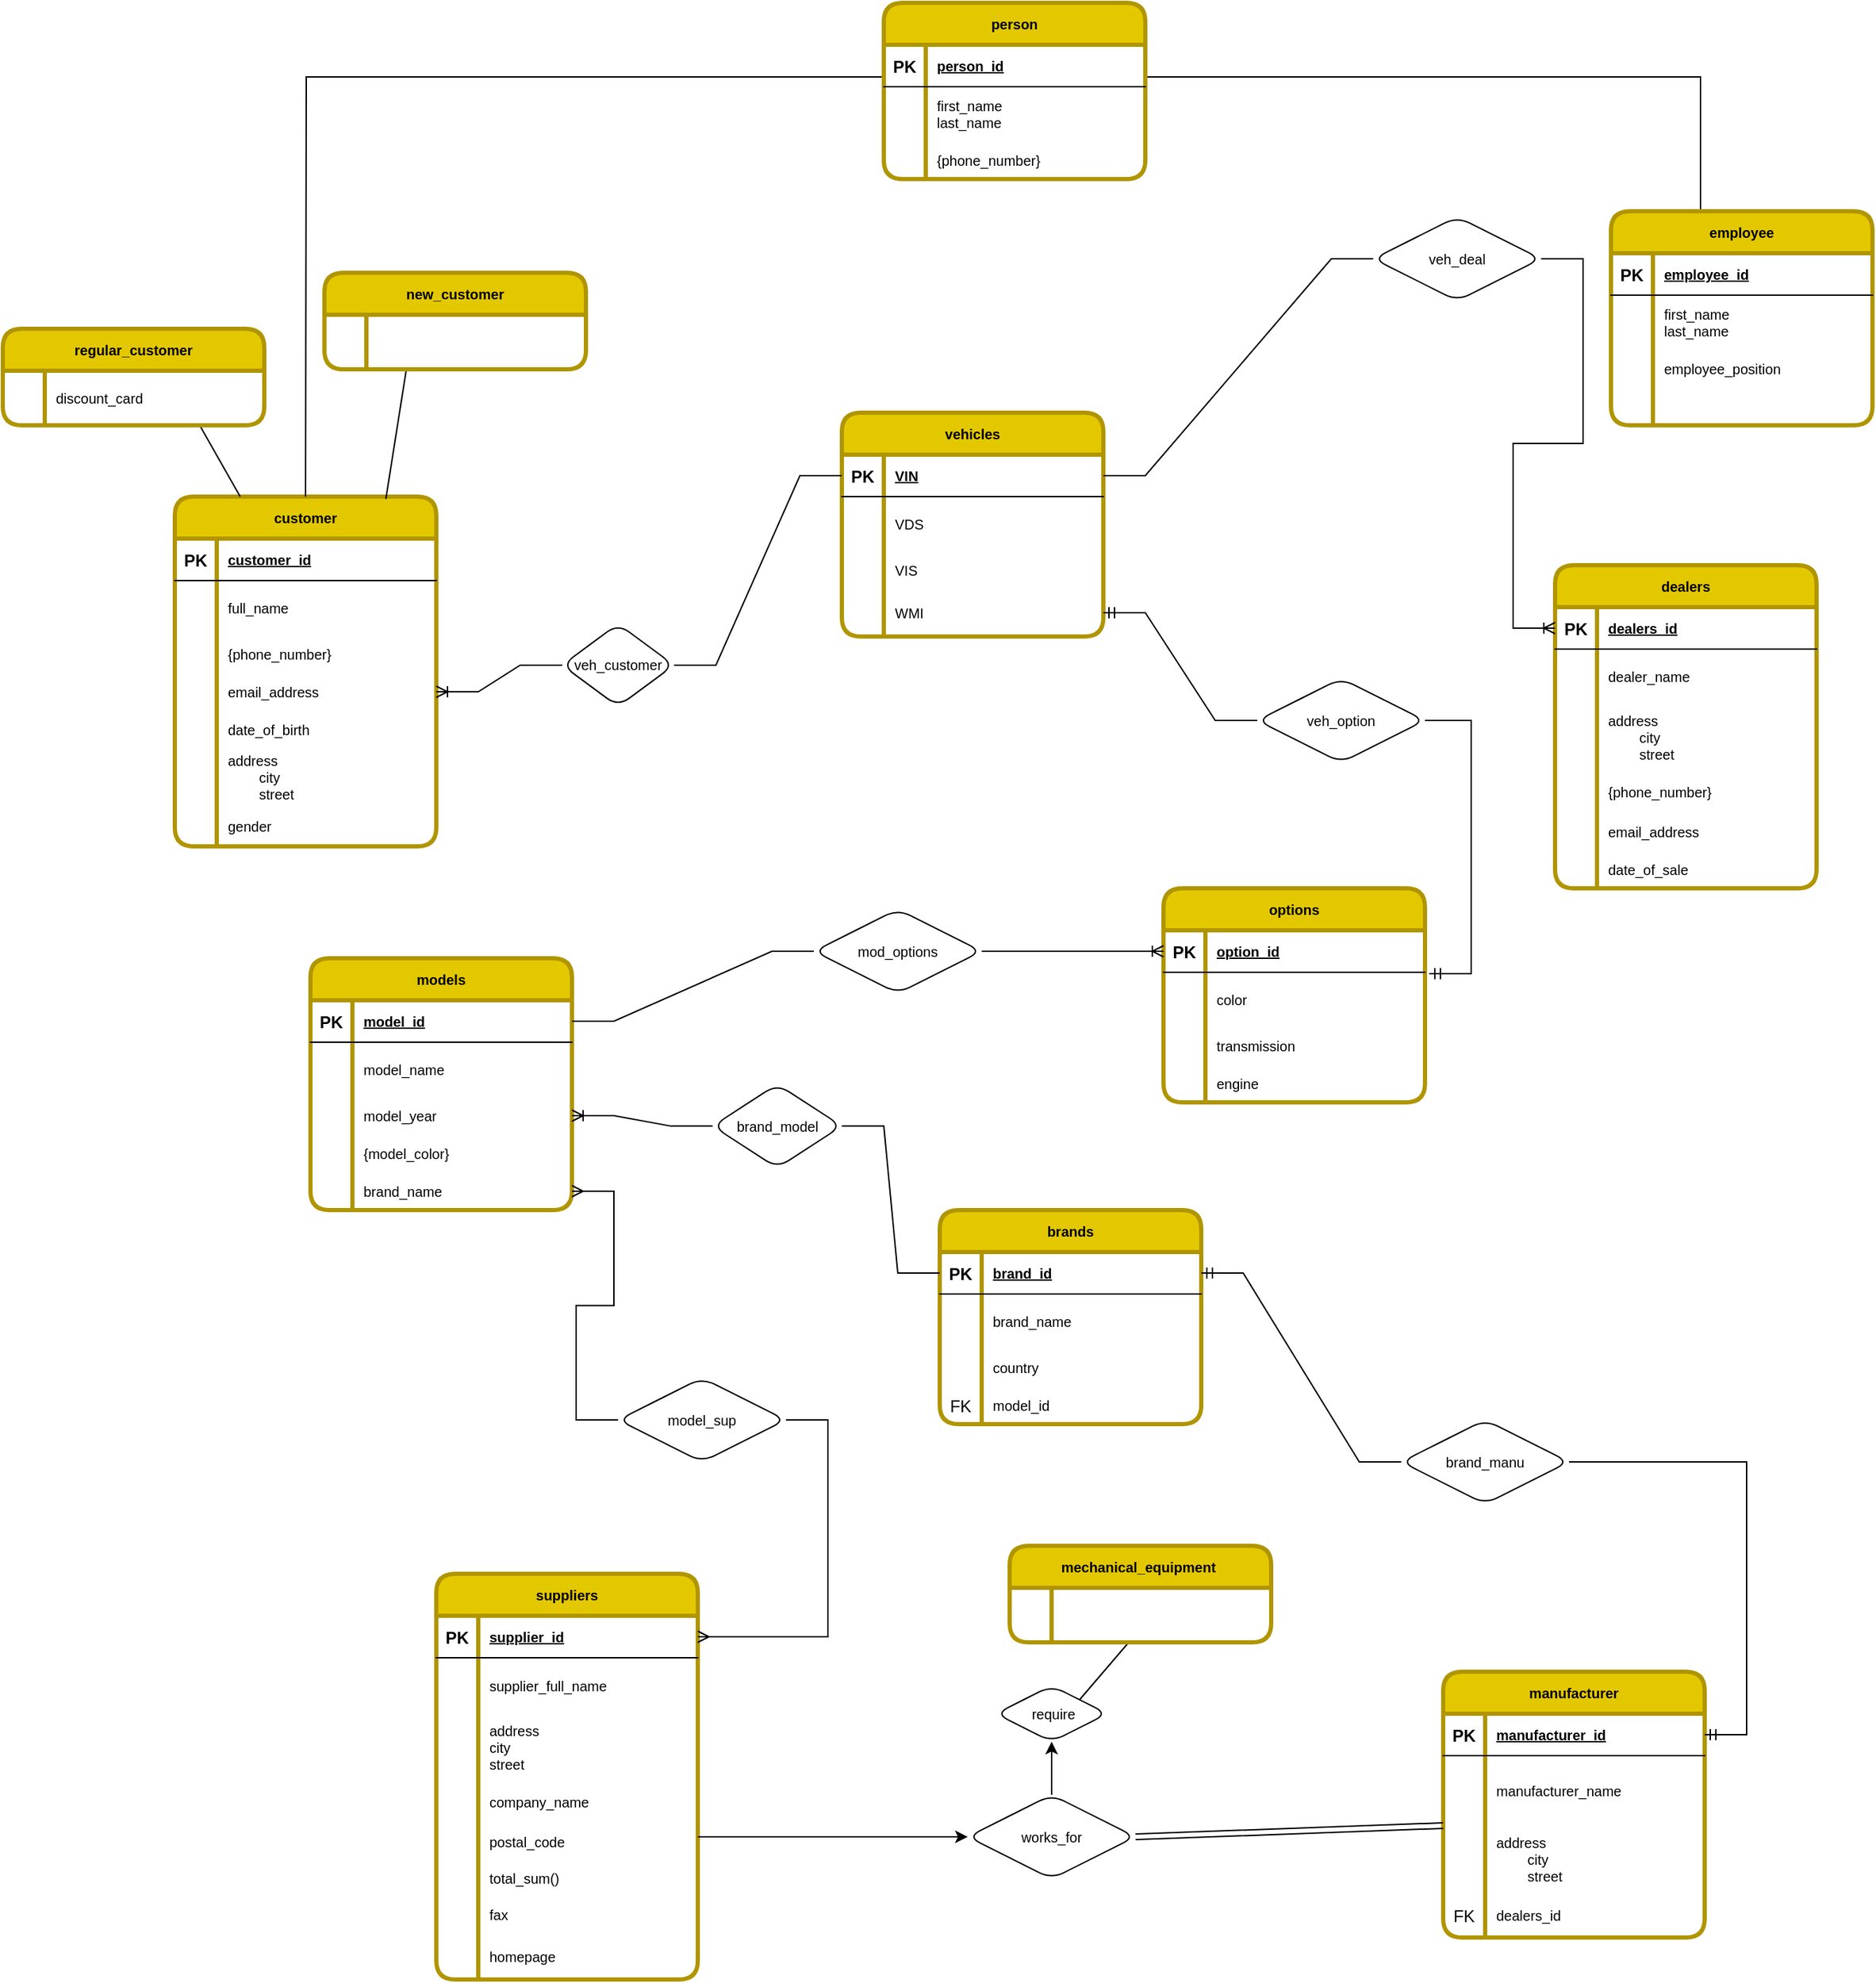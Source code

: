 <mxfile version="15.8.8" type="github">
  <diagram id="R2lEEEUBdFMjLlhIrx00" name="Page-1">
    <mxGraphModel dx="2071" dy="1744" grid="1" gridSize="10" guides="1" tooltips="1" connect="1" arrows="1" fold="1" page="1" pageScale="1" pageWidth="850" pageHeight="1100" math="0" shadow="0" extFonts="Permanent Marker^https://fonts.googleapis.com/css?family=Permanent+Marker">
      <root>
        <mxCell id="0" />
        <mxCell id="1" parent="0" />
        <mxCell id="C-vyLk0tnHw3VtMMgP7b-2" value="customer" style="shape=table;startSize=30;container=1;collapsible=1;childLayout=tableLayout;fixedRows=1;rowLines=0;fontStyle=1;align=center;resizeLast=1;fillColor=#e3c800;strokeColor=#B09500;fontColor=default;strokeWidth=3;perimeterSpacing=0;shadow=0;rounded=1;sketch=0;swimlaneFillColor=default;fontSize=10;labelBackgroundColor=none;horizontal=1;" parent="1" vertex="1">
          <mxGeometry x="23" y="10" width="187" height="250" as="geometry" />
        </mxCell>
        <mxCell id="C-vyLk0tnHw3VtMMgP7b-3" value="" style="shape=partialRectangle;collapsible=0;dropTarget=0;pointerEvents=0;fillColor=none;points=[[0,0.5],[1,0.5]];portConstraint=eastwest;top=0;left=0;right=0;bottom=1;" parent="C-vyLk0tnHw3VtMMgP7b-2" vertex="1">
          <mxGeometry y="30" width="187" height="30" as="geometry" />
        </mxCell>
        <mxCell id="C-vyLk0tnHw3VtMMgP7b-4" value="PK" style="shape=partialRectangle;overflow=hidden;connectable=0;fillColor=none;top=0;left=0;bottom=0;right=0;fontStyle=1;" parent="C-vyLk0tnHw3VtMMgP7b-3" vertex="1">
          <mxGeometry width="30" height="30" as="geometry">
            <mxRectangle width="30" height="30" as="alternateBounds" />
          </mxGeometry>
        </mxCell>
        <mxCell id="C-vyLk0tnHw3VtMMgP7b-5" value="customer_id" style="shape=partialRectangle;overflow=hidden;connectable=0;fillColor=none;top=0;left=0;bottom=0;right=0;align=left;spacingLeft=6;fontStyle=5;fontSize=10;" parent="C-vyLk0tnHw3VtMMgP7b-3" vertex="1">
          <mxGeometry x="30" width="157" height="30" as="geometry">
            <mxRectangle width="157" height="30" as="alternateBounds" />
          </mxGeometry>
        </mxCell>
        <mxCell id="C-vyLk0tnHw3VtMMgP7b-6" value="" style="shape=partialRectangle;collapsible=0;dropTarget=0;pointerEvents=0;fillColor=none;points=[[0,0.5],[1,0.5]];portConstraint=eastwest;top=0;left=0;right=0;bottom=0;" parent="C-vyLk0tnHw3VtMMgP7b-2" vertex="1">
          <mxGeometry y="60" width="187" height="39" as="geometry" />
        </mxCell>
        <mxCell id="C-vyLk0tnHw3VtMMgP7b-7" value="" style="shape=partialRectangle;overflow=hidden;connectable=0;fillColor=none;top=0;left=0;bottom=0;right=0;" parent="C-vyLk0tnHw3VtMMgP7b-6" vertex="1">
          <mxGeometry width="30" height="39" as="geometry">
            <mxRectangle width="30" height="39" as="alternateBounds" />
          </mxGeometry>
        </mxCell>
        <mxCell id="C-vyLk0tnHw3VtMMgP7b-8" value="full_name" style="shape=partialRectangle;overflow=hidden;connectable=0;fillColor=none;top=0;left=0;bottom=0;right=0;align=left;spacingLeft=6;fontSize=10;" parent="C-vyLk0tnHw3VtMMgP7b-6" vertex="1">
          <mxGeometry x="30" width="157" height="39" as="geometry">
            <mxRectangle width="157" height="39" as="alternateBounds" />
          </mxGeometry>
        </mxCell>
        <mxCell id="C-vyLk0tnHw3VtMMgP7b-9" value="" style="shape=partialRectangle;collapsible=0;dropTarget=0;pointerEvents=0;fillColor=none;points=[[0,0.5],[1,0.5]];portConstraint=eastwest;top=0;left=0;right=0;bottom=0;" parent="C-vyLk0tnHw3VtMMgP7b-2" vertex="1">
          <mxGeometry y="99" width="187" height="27" as="geometry" />
        </mxCell>
        <mxCell id="C-vyLk0tnHw3VtMMgP7b-10" value="" style="shape=partialRectangle;overflow=hidden;connectable=0;fillColor=none;top=0;left=0;bottom=0;right=0;" parent="C-vyLk0tnHw3VtMMgP7b-9" vertex="1">
          <mxGeometry width="30" height="27" as="geometry">
            <mxRectangle width="30" height="27" as="alternateBounds" />
          </mxGeometry>
        </mxCell>
        <mxCell id="C-vyLk0tnHw3VtMMgP7b-11" value="{phone_number}" style="shape=partialRectangle;overflow=hidden;connectable=0;fillColor=none;top=0;left=0;bottom=0;right=0;align=left;spacingLeft=6;fontSize=10;" parent="C-vyLk0tnHw3VtMMgP7b-9" vertex="1">
          <mxGeometry x="30" width="157" height="27" as="geometry">
            <mxRectangle width="157" height="27" as="alternateBounds" />
          </mxGeometry>
        </mxCell>
        <mxCell id="v3DIgEk8iNA0IUUkxwRB-10" value="" style="shape=partialRectangle;collapsible=0;dropTarget=0;pointerEvents=0;fillColor=none;points=[[0,0.5],[1,0.5]];portConstraint=eastwest;top=0;left=0;right=0;bottom=0;" parent="C-vyLk0tnHw3VtMMgP7b-2" vertex="1">
          <mxGeometry y="126" width="187" height="27" as="geometry" />
        </mxCell>
        <mxCell id="v3DIgEk8iNA0IUUkxwRB-11" value="" style="shape=partialRectangle;overflow=hidden;connectable=0;fillColor=none;top=0;left=0;bottom=0;right=0;" parent="v3DIgEk8iNA0IUUkxwRB-10" vertex="1">
          <mxGeometry width="30" height="27" as="geometry">
            <mxRectangle width="30" height="27" as="alternateBounds" />
          </mxGeometry>
        </mxCell>
        <mxCell id="v3DIgEk8iNA0IUUkxwRB-12" value="email_address" style="shape=partialRectangle;overflow=hidden;connectable=0;fillColor=none;top=0;left=0;bottom=0;right=0;align=left;spacingLeft=6;fontSize=10;" parent="v3DIgEk8iNA0IUUkxwRB-10" vertex="1">
          <mxGeometry x="30" width="157" height="27" as="geometry">
            <mxRectangle width="157" height="27" as="alternateBounds" />
          </mxGeometry>
        </mxCell>
        <mxCell id="v3DIgEk8iNA0IUUkxwRB-13" value="" style="shape=partialRectangle;collapsible=0;dropTarget=0;pointerEvents=0;fillColor=none;points=[[0,0.5],[1,0.5]];portConstraint=eastwest;top=0;left=0;right=0;bottom=0;" parent="C-vyLk0tnHw3VtMMgP7b-2" vertex="1">
          <mxGeometry y="153" width="187" height="27" as="geometry" />
        </mxCell>
        <mxCell id="v3DIgEk8iNA0IUUkxwRB-14" value="" style="shape=partialRectangle;overflow=hidden;connectable=0;fillColor=none;top=0;left=0;bottom=0;right=0;" parent="v3DIgEk8iNA0IUUkxwRB-13" vertex="1">
          <mxGeometry width="30" height="27" as="geometry">
            <mxRectangle width="30" height="27" as="alternateBounds" />
          </mxGeometry>
        </mxCell>
        <mxCell id="v3DIgEk8iNA0IUUkxwRB-15" value="date_of_birth" style="shape=partialRectangle;overflow=hidden;connectable=0;fillColor=none;top=0;left=0;bottom=0;right=0;align=left;spacingLeft=6;fontSize=10;" parent="v3DIgEk8iNA0IUUkxwRB-13" vertex="1">
          <mxGeometry x="30" width="157" height="27" as="geometry">
            <mxRectangle width="157" height="27" as="alternateBounds" />
          </mxGeometry>
        </mxCell>
        <mxCell id="v3DIgEk8iNA0IUUkxwRB-16" value="" style="shape=partialRectangle;collapsible=0;dropTarget=0;pointerEvents=0;fillColor=none;points=[[0,0.5],[1,0.5]];portConstraint=eastwest;top=0;left=0;right=0;bottom=0;" parent="C-vyLk0tnHw3VtMMgP7b-2" vertex="1">
          <mxGeometry y="180" width="187" height="41" as="geometry" />
        </mxCell>
        <mxCell id="v3DIgEk8iNA0IUUkxwRB-17" value="" style="shape=partialRectangle;overflow=hidden;connectable=0;fillColor=none;top=0;left=0;bottom=0;right=0;" parent="v3DIgEk8iNA0IUUkxwRB-16" vertex="1">
          <mxGeometry width="30" height="41" as="geometry">
            <mxRectangle width="30" height="41" as="alternateBounds" />
          </mxGeometry>
        </mxCell>
        <mxCell id="v3DIgEk8iNA0IUUkxwRB-18" value="address&#xa;        city&#xa;        street" style="shape=partialRectangle;overflow=hidden;connectable=0;fillColor=none;top=0;left=0;bottom=0;right=0;align=left;spacingLeft=6;fontSize=10;" parent="v3DIgEk8iNA0IUUkxwRB-16" vertex="1">
          <mxGeometry x="30" width="157" height="41" as="geometry">
            <mxRectangle width="157" height="41" as="alternateBounds" />
          </mxGeometry>
        </mxCell>
        <mxCell id="v3DIgEk8iNA0IUUkxwRB-19" value="" style="shape=partialRectangle;collapsible=0;dropTarget=0;pointerEvents=0;fillColor=none;points=[[0,0.5],[1,0.5]];portConstraint=eastwest;top=0;left=0;right=0;bottom=0;" parent="C-vyLk0tnHw3VtMMgP7b-2" vertex="1">
          <mxGeometry y="221" width="187" height="29" as="geometry" />
        </mxCell>
        <mxCell id="v3DIgEk8iNA0IUUkxwRB-20" value="" style="shape=partialRectangle;overflow=hidden;connectable=0;fillColor=none;top=0;left=0;bottom=0;right=0;" parent="v3DIgEk8iNA0IUUkxwRB-19" vertex="1">
          <mxGeometry width="30" height="29" as="geometry">
            <mxRectangle width="30" height="29" as="alternateBounds" />
          </mxGeometry>
        </mxCell>
        <mxCell id="v3DIgEk8iNA0IUUkxwRB-21" value="gender" style="shape=partialRectangle;overflow=hidden;connectable=0;fillColor=none;top=0;left=0;bottom=0;right=0;align=left;spacingLeft=6;fontSize=10;" parent="v3DIgEk8iNA0IUUkxwRB-19" vertex="1">
          <mxGeometry x="30" width="157" height="29" as="geometry">
            <mxRectangle width="157" height="29" as="alternateBounds" />
          </mxGeometry>
        </mxCell>
        <mxCell id="v3DIgEk8iNA0IUUkxwRB-54" value="vehicles" style="shape=table;startSize=30;container=1;collapsible=1;childLayout=tableLayout;fixedRows=1;rowLines=0;fontStyle=1;align=center;resizeLast=1;fillColor=#e3c800;strokeColor=#B09500;fontColor=default;strokeWidth=3;perimeterSpacing=0;shadow=0;rounded=1;sketch=0;swimlaneFillColor=default;fontSize=10;labelBackgroundColor=none;horizontal=1;" parent="1" vertex="1">
          <mxGeometry x="500" y="-50" width="187" height="160.0" as="geometry" />
        </mxCell>
        <mxCell id="v3DIgEk8iNA0IUUkxwRB-55" value="" style="shape=partialRectangle;collapsible=0;dropTarget=0;pointerEvents=0;fillColor=none;points=[[0,0.5],[1,0.5]];portConstraint=eastwest;top=0;left=0;right=0;bottom=1;" parent="v3DIgEk8iNA0IUUkxwRB-54" vertex="1">
          <mxGeometry y="30" width="187" height="30" as="geometry" />
        </mxCell>
        <mxCell id="v3DIgEk8iNA0IUUkxwRB-56" value="PK" style="shape=partialRectangle;overflow=hidden;connectable=0;fillColor=none;top=0;left=0;bottom=0;right=0;fontStyle=1;" parent="v3DIgEk8iNA0IUUkxwRB-55" vertex="1">
          <mxGeometry width="30" height="30" as="geometry">
            <mxRectangle width="30" height="30" as="alternateBounds" />
          </mxGeometry>
        </mxCell>
        <mxCell id="v3DIgEk8iNA0IUUkxwRB-57" value="VIN" style="shape=partialRectangle;overflow=hidden;connectable=0;fillColor=none;top=0;left=0;bottom=0;right=0;align=left;spacingLeft=6;fontStyle=5;fontSize=10;" parent="v3DIgEk8iNA0IUUkxwRB-55" vertex="1">
          <mxGeometry x="30" width="157" height="30" as="geometry">
            <mxRectangle width="157" height="30" as="alternateBounds" />
          </mxGeometry>
        </mxCell>
        <mxCell id="v3DIgEk8iNA0IUUkxwRB-58" value="" style="shape=partialRectangle;collapsible=0;dropTarget=0;pointerEvents=0;fillColor=none;points=[[0,0.5],[1,0.5]];portConstraint=eastwest;top=0;left=0;right=0;bottom=0;" parent="v3DIgEk8iNA0IUUkxwRB-54" vertex="1">
          <mxGeometry y="60" width="187" height="39" as="geometry" />
        </mxCell>
        <mxCell id="v3DIgEk8iNA0IUUkxwRB-59" value="" style="shape=partialRectangle;overflow=hidden;connectable=0;fillColor=none;top=0;left=0;bottom=0;right=0;" parent="v3DIgEk8iNA0IUUkxwRB-58" vertex="1">
          <mxGeometry width="30" height="39" as="geometry">
            <mxRectangle width="30" height="39" as="alternateBounds" />
          </mxGeometry>
        </mxCell>
        <mxCell id="v3DIgEk8iNA0IUUkxwRB-60" value="VDS" style="shape=partialRectangle;overflow=hidden;connectable=0;fillColor=none;top=0;left=0;bottom=0;right=0;align=left;spacingLeft=6;fontSize=10;" parent="v3DIgEk8iNA0IUUkxwRB-58" vertex="1">
          <mxGeometry x="30" width="157" height="39" as="geometry">
            <mxRectangle width="157" height="39" as="alternateBounds" />
          </mxGeometry>
        </mxCell>
        <mxCell id="v3DIgEk8iNA0IUUkxwRB-61" value="" style="shape=partialRectangle;collapsible=0;dropTarget=0;pointerEvents=0;fillColor=none;points=[[0,0.5],[1,0.5]];portConstraint=eastwest;top=0;left=0;right=0;bottom=0;" parent="v3DIgEk8iNA0IUUkxwRB-54" vertex="1">
          <mxGeometry y="99" width="187" height="27" as="geometry" />
        </mxCell>
        <mxCell id="v3DIgEk8iNA0IUUkxwRB-62" value="" style="shape=partialRectangle;overflow=hidden;connectable=0;fillColor=none;top=0;left=0;bottom=0;right=0;" parent="v3DIgEk8iNA0IUUkxwRB-61" vertex="1">
          <mxGeometry width="30" height="27" as="geometry">
            <mxRectangle width="30" height="27" as="alternateBounds" />
          </mxGeometry>
        </mxCell>
        <mxCell id="v3DIgEk8iNA0IUUkxwRB-63" value="VIS" style="shape=partialRectangle;overflow=hidden;connectable=0;fillColor=none;top=0;left=0;bottom=0;right=0;align=left;spacingLeft=6;fontSize=10;" parent="v3DIgEk8iNA0IUUkxwRB-61" vertex="1">
          <mxGeometry x="30" width="157" height="27" as="geometry">
            <mxRectangle width="157" height="27" as="alternateBounds" />
          </mxGeometry>
        </mxCell>
        <mxCell id="v3DIgEk8iNA0IUUkxwRB-67" value="" style="shape=partialRectangle;collapsible=0;dropTarget=0;pointerEvents=0;fillColor=none;points=[[0,0.5],[1,0.5]];portConstraint=eastwest;top=0;left=0;right=0;bottom=0;" parent="v3DIgEk8iNA0IUUkxwRB-54" vertex="1">
          <mxGeometry y="126" width="187" height="34" as="geometry" />
        </mxCell>
        <mxCell id="v3DIgEk8iNA0IUUkxwRB-68" value="" style="shape=partialRectangle;overflow=hidden;connectable=0;fillColor=none;top=0;left=0;bottom=0;right=0;" parent="v3DIgEk8iNA0IUUkxwRB-67" vertex="1">
          <mxGeometry width="30" height="34" as="geometry">
            <mxRectangle width="30" height="34" as="alternateBounds" />
          </mxGeometry>
        </mxCell>
        <mxCell id="v3DIgEk8iNA0IUUkxwRB-69" value="WMI" style="shape=partialRectangle;overflow=hidden;connectable=0;fillColor=none;top=0;left=0;bottom=0;right=0;align=left;spacingLeft=6;fontSize=10;" parent="v3DIgEk8iNA0IUUkxwRB-67" vertex="1">
          <mxGeometry x="30" width="157" height="34" as="geometry">
            <mxRectangle width="157" height="34" as="alternateBounds" />
          </mxGeometry>
        </mxCell>
        <mxCell id="v3DIgEk8iNA0IUUkxwRB-76" value="models" style="shape=table;startSize=30;container=1;collapsible=1;childLayout=tableLayout;fixedRows=1;rowLines=0;fontStyle=1;align=center;resizeLast=1;fillColor=#e3c800;strokeColor=#B09500;fontColor=default;strokeWidth=3;perimeterSpacing=0;shadow=0;rounded=1;sketch=0;swimlaneFillColor=default;fontSize=10;labelBackgroundColor=none;horizontal=1;" parent="1" vertex="1">
          <mxGeometry x="120" y="340" width="187" height="180.0" as="geometry" />
        </mxCell>
        <mxCell id="v3DIgEk8iNA0IUUkxwRB-77" value="" style="shape=partialRectangle;collapsible=0;dropTarget=0;pointerEvents=0;fillColor=none;points=[[0,0.5],[1,0.5]];portConstraint=eastwest;top=0;left=0;right=0;bottom=1;" parent="v3DIgEk8iNA0IUUkxwRB-76" vertex="1">
          <mxGeometry y="30" width="187" height="30" as="geometry" />
        </mxCell>
        <mxCell id="v3DIgEk8iNA0IUUkxwRB-78" value="PK" style="shape=partialRectangle;overflow=hidden;connectable=0;fillColor=none;top=0;left=0;bottom=0;right=0;fontStyle=1;" parent="v3DIgEk8iNA0IUUkxwRB-77" vertex="1">
          <mxGeometry width="30" height="30" as="geometry">
            <mxRectangle width="30" height="30" as="alternateBounds" />
          </mxGeometry>
        </mxCell>
        <mxCell id="v3DIgEk8iNA0IUUkxwRB-79" value="model_id" style="shape=partialRectangle;overflow=hidden;connectable=0;fillColor=none;top=0;left=0;bottom=0;right=0;align=left;spacingLeft=6;fontStyle=5;fontSize=10;" parent="v3DIgEk8iNA0IUUkxwRB-77" vertex="1">
          <mxGeometry x="30" width="157" height="30" as="geometry">
            <mxRectangle width="157" height="30" as="alternateBounds" />
          </mxGeometry>
        </mxCell>
        <mxCell id="v3DIgEk8iNA0IUUkxwRB-80" value="" style="shape=partialRectangle;collapsible=0;dropTarget=0;pointerEvents=0;fillColor=none;points=[[0,0.5],[1,0.5]];portConstraint=eastwest;top=0;left=0;right=0;bottom=0;" parent="v3DIgEk8iNA0IUUkxwRB-76" vertex="1">
          <mxGeometry y="60" width="187" height="39" as="geometry" />
        </mxCell>
        <mxCell id="v3DIgEk8iNA0IUUkxwRB-81" value="" style="shape=partialRectangle;overflow=hidden;connectable=0;fillColor=none;top=0;left=0;bottom=0;right=0;" parent="v3DIgEk8iNA0IUUkxwRB-80" vertex="1">
          <mxGeometry width="30" height="39" as="geometry">
            <mxRectangle width="30" height="39" as="alternateBounds" />
          </mxGeometry>
        </mxCell>
        <mxCell id="v3DIgEk8iNA0IUUkxwRB-82" value="model_name" style="shape=partialRectangle;overflow=hidden;connectable=0;fillColor=none;top=0;left=0;bottom=0;right=0;align=left;spacingLeft=6;fontSize=10;" parent="v3DIgEk8iNA0IUUkxwRB-80" vertex="1">
          <mxGeometry x="30" width="157" height="39" as="geometry">
            <mxRectangle width="157" height="39" as="alternateBounds" />
          </mxGeometry>
        </mxCell>
        <mxCell id="v3DIgEk8iNA0IUUkxwRB-83" value="" style="shape=partialRectangle;collapsible=0;dropTarget=0;pointerEvents=0;fillColor=none;points=[[0,0.5],[1,0.5]];portConstraint=eastwest;top=0;left=0;right=0;bottom=0;" parent="v3DIgEk8iNA0IUUkxwRB-76" vertex="1">
          <mxGeometry y="99" width="187" height="27" as="geometry" />
        </mxCell>
        <mxCell id="v3DIgEk8iNA0IUUkxwRB-84" value="" style="shape=partialRectangle;overflow=hidden;connectable=0;fillColor=none;top=0;left=0;bottom=0;right=0;" parent="v3DIgEk8iNA0IUUkxwRB-83" vertex="1">
          <mxGeometry width="30" height="27" as="geometry">
            <mxRectangle width="30" height="27" as="alternateBounds" />
          </mxGeometry>
        </mxCell>
        <mxCell id="v3DIgEk8iNA0IUUkxwRB-85" value="model_year" style="shape=partialRectangle;overflow=hidden;connectable=0;fillColor=none;top=0;left=0;bottom=0;right=0;align=left;spacingLeft=6;fontSize=10;" parent="v3DIgEk8iNA0IUUkxwRB-83" vertex="1">
          <mxGeometry x="30" width="157" height="27" as="geometry">
            <mxRectangle width="157" height="27" as="alternateBounds" />
          </mxGeometry>
        </mxCell>
        <mxCell id="v3DIgEk8iNA0IUUkxwRB-86" value="" style="shape=partialRectangle;collapsible=0;dropTarget=0;pointerEvents=0;fillColor=none;points=[[0,0.5],[1,0.5]];portConstraint=eastwest;top=0;left=0;right=0;bottom=0;" parent="v3DIgEk8iNA0IUUkxwRB-76" vertex="1">
          <mxGeometry y="126" width="187" height="27" as="geometry" />
        </mxCell>
        <mxCell id="v3DIgEk8iNA0IUUkxwRB-87" value="" style="shape=partialRectangle;overflow=hidden;connectable=0;fillColor=none;top=0;left=0;bottom=0;right=0;" parent="v3DIgEk8iNA0IUUkxwRB-86" vertex="1">
          <mxGeometry width="30" height="27" as="geometry">
            <mxRectangle width="30" height="27" as="alternateBounds" />
          </mxGeometry>
        </mxCell>
        <mxCell id="v3DIgEk8iNA0IUUkxwRB-88" value="{model_color}" style="shape=partialRectangle;overflow=hidden;connectable=0;fillColor=none;top=0;left=0;bottom=0;right=0;align=left;spacingLeft=6;fontSize=10;" parent="v3DIgEk8iNA0IUUkxwRB-86" vertex="1">
          <mxGeometry x="30" width="157" height="27" as="geometry">
            <mxRectangle width="157" height="27" as="alternateBounds" />
          </mxGeometry>
        </mxCell>
        <mxCell id="v3DIgEk8iNA0IUUkxwRB-178" value="" style="shape=partialRectangle;collapsible=0;dropTarget=0;pointerEvents=0;fillColor=none;points=[[0,0.5],[1,0.5]];portConstraint=eastwest;top=0;left=0;right=0;bottom=0;" parent="v3DIgEk8iNA0IUUkxwRB-76" vertex="1">
          <mxGeometry y="153" width="187" height="27" as="geometry" />
        </mxCell>
        <mxCell id="v3DIgEk8iNA0IUUkxwRB-179" value="" style="shape=partialRectangle;overflow=hidden;connectable=0;fillColor=none;top=0;left=0;bottom=0;right=0;" parent="v3DIgEk8iNA0IUUkxwRB-178" vertex="1">
          <mxGeometry width="30" height="27" as="geometry">
            <mxRectangle width="30" height="27" as="alternateBounds" />
          </mxGeometry>
        </mxCell>
        <mxCell id="v3DIgEk8iNA0IUUkxwRB-180" value="brand_name" style="shape=partialRectangle;overflow=hidden;connectable=0;fillColor=none;top=0;left=0;bottom=0;right=0;align=left;spacingLeft=6;fontSize=10;" parent="v3DIgEk8iNA0IUUkxwRB-178" vertex="1">
          <mxGeometry x="30" width="157" height="27" as="geometry">
            <mxRectangle width="157" height="27" as="alternateBounds" />
          </mxGeometry>
        </mxCell>
        <mxCell id="v3DIgEk8iNA0IUUkxwRB-92" value="brands" style="shape=table;startSize=30;container=1;collapsible=1;childLayout=tableLayout;fixedRows=1;rowLines=0;fontStyle=1;align=center;resizeLast=1;fillColor=#e3c800;strokeColor=#B09500;fontColor=default;strokeWidth=3;perimeterSpacing=0;shadow=0;rounded=1;sketch=0;swimlaneFillColor=default;fontSize=10;labelBackgroundColor=none;horizontal=1;" parent="1" vertex="1">
          <mxGeometry x="570" y="520" width="187" height="153.0" as="geometry" />
        </mxCell>
        <mxCell id="v3DIgEk8iNA0IUUkxwRB-93" value="" style="shape=partialRectangle;collapsible=0;dropTarget=0;pointerEvents=0;fillColor=none;points=[[0,0.5],[1,0.5]];portConstraint=eastwest;top=0;left=0;right=0;bottom=1;" parent="v3DIgEk8iNA0IUUkxwRB-92" vertex="1">
          <mxGeometry y="30" width="187" height="30" as="geometry" />
        </mxCell>
        <mxCell id="v3DIgEk8iNA0IUUkxwRB-94" value="PK" style="shape=partialRectangle;overflow=hidden;connectable=0;fillColor=none;top=0;left=0;bottom=0;right=0;fontStyle=1;" parent="v3DIgEk8iNA0IUUkxwRB-93" vertex="1">
          <mxGeometry width="30" height="30" as="geometry">
            <mxRectangle width="30" height="30" as="alternateBounds" />
          </mxGeometry>
        </mxCell>
        <mxCell id="v3DIgEk8iNA0IUUkxwRB-95" value="brand_id" style="shape=partialRectangle;overflow=hidden;connectable=0;fillColor=none;top=0;left=0;bottom=0;right=0;align=left;spacingLeft=6;fontStyle=5;fontSize=10;" parent="v3DIgEk8iNA0IUUkxwRB-93" vertex="1">
          <mxGeometry x="30" width="157" height="30" as="geometry">
            <mxRectangle width="157" height="30" as="alternateBounds" />
          </mxGeometry>
        </mxCell>
        <mxCell id="v3DIgEk8iNA0IUUkxwRB-96" value="" style="shape=partialRectangle;collapsible=0;dropTarget=0;pointerEvents=0;fillColor=none;points=[[0,0.5],[1,0.5]];portConstraint=eastwest;top=0;left=0;right=0;bottom=0;" parent="v3DIgEk8iNA0IUUkxwRB-92" vertex="1">
          <mxGeometry y="60" width="187" height="39" as="geometry" />
        </mxCell>
        <mxCell id="v3DIgEk8iNA0IUUkxwRB-97" value="" style="shape=partialRectangle;overflow=hidden;connectable=0;fillColor=none;top=0;left=0;bottom=0;right=0;" parent="v3DIgEk8iNA0IUUkxwRB-96" vertex="1">
          <mxGeometry width="30" height="39" as="geometry">
            <mxRectangle width="30" height="39" as="alternateBounds" />
          </mxGeometry>
        </mxCell>
        <mxCell id="v3DIgEk8iNA0IUUkxwRB-98" value="brand_name" style="shape=partialRectangle;overflow=hidden;connectable=0;fillColor=none;top=0;left=0;bottom=0;right=0;align=left;spacingLeft=6;fontSize=10;" parent="v3DIgEk8iNA0IUUkxwRB-96" vertex="1">
          <mxGeometry x="30" width="157" height="39" as="geometry">
            <mxRectangle width="157" height="39" as="alternateBounds" />
          </mxGeometry>
        </mxCell>
        <mxCell id="v3DIgEk8iNA0IUUkxwRB-99" value="" style="shape=partialRectangle;collapsible=0;dropTarget=0;pointerEvents=0;fillColor=none;points=[[0,0.5],[1,0.5]];portConstraint=eastwest;top=0;left=0;right=0;bottom=0;" parent="v3DIgEk8iNA0IUUkxwRB-92" vertex="1">
          <mxGeometry y="99" width="187" height="27" as="geometry" />
        </mxCell>
        <mxCell id="v3DIgEk8iNA0IUUkxwRB-100" value="" style="shape=partialRectangle;overflow=hidden;connectable=0;fillColor=none;top=0;left=0;bottom=0;right=0;" parent="v3DIgEk8iNA0IUUkxwRB-99" vertex="1">
          <mxGeometry width="30" height="27" as="geometry">
            <mxRectangle width="30" height="27" as="alternateBounds" />
          </mxGeometry>
        </mxCell>
        <mxCell id="v3DIgEk8iNA0IUUkxwRB-101" value="country" style="shape=partialRectangle;overflow=hidden;connectable=0;fillColor=none;top=0;left=0;bottom=0;right=0;align=left;spacingLeft=6;fontSize=10;" parent="v3DIgEk8iNA0IUUkxwRB-99" vertex="1">
          <mxGeometry x="30" width="157" height="27" as="geometry">
            <mxRectangle width="157" height="27" as="alternateBounds" />
          </mxGeometry>
        </mxCell>
        <mxCell id="v3DIgEk8iNA0IUUkxwRB-181" value="" style="shape=partialRectangle;collapsible=0;dropTarget=0;pointerEvents=0;fillColor=none;points=[[0,0.5],[1,0.5]];portConstraint=eastwest;top=0;left=0;right=0;bottom=0;" parent="v3DIgEk8iNA0IUUkxwRB-92" vertex="1">
          <mxGeometry y="126" width="187" height="27" as="geometry" />
        </mxCell>
        <mxCell id="v3DIgEk8iNA0IUUkxwRB-182" value="FK" style="shape=partialRectangle;overflow=hidden;connectable=0;fillColor=none;top=0;left=0;bottom=0;right=0;" parent="v3DIgEk8iNA0IUUkxwRB-181" vertex="1">
          <mxGeometry width="30" height="27" as="geometry">
            <mxRectangle width="30" height="27" as="alternateBounds" />
          </mxGeometry>
        </mxCell>
        <mxCell id="v3DIgEk8iNA0IUUkxwRB-183" value="model_id" style="shape=partialRectangle;overflow=hidden;connectable=0;fillColor=none;top=0;left=0;bottom=0;right=0;align=left;spacingLeft=6;fontSize=10;" parent="v3DIgEk8iNA0IUUkxwRB-181" vertex="1">
          <mxGeometry x="30" width="157" height="27" as="geometry">
            <mxRectangle width="157" height="27" as="alternateBounds" />
          </mxGeometry>
        </mxCell>
        <mxCell id="v3DIgEk8iNA0IUUkxwRB-105" value="options" style="shape=table;startSize=30;container=1;collapsible=1;childLayout=tableLayout;fixedRows=1;rowLines=0;fontStyle=1;align=center;resizeLast=1;fillColor=#e3c800;strokeColor=#B09500;fontColor=default;strokeWidth=3;perimeterSpacing=0;shadow=0;rounded=1;sketch=0;swimlaneFillColor=default;fontSize=10;labelBackgroundColor=none;horizontal=1;" parent="1" vertex="1">
          <mxGeometry x="730" y="290" width="187" height="153.0" as="geometry" />
        </mxCell>
        <mxCell id="v3DIgEk8iNA0IUUkxwRB-106" value="" style="shape=partialRectangle;collapsible=0;dropTarget=0;pointerEvents=0;fillColor=none;points=[[0,0.5],[1,0.5]];portConstraint=eastwest;top=0;left=0;right=0;bottom=1;" parent="v3DIgEk8iNA0IUUkxwRB-105" vertex="1">
          <mxGeometry y="30" width="187" height="30" as="geometry" />
        </mxCell>
        <mxCell id="v3DIgEk8iNA0IUUkxwRB-107" value="PK" style="shape=partialRectangle;overflow=hidden;connectable=0;fillColor=none;top=0;left=0;bottom=0;right=0;fontStyle=1;" parent="v3DIgEk8iNA0IUUkxwRB-106" vertex="1">
          <mxGeometry width="30" height="30" as="geometry">
            <mxRectangle width="30" height="30" as="alternateBounds" />
          </mxGeometry>
        </mxCell>
        <mxCell id="v3DIgEk8iNA0IUUkxwRB-108" value="option_id" style="shape=partialRectangle;overflow=hidden;connectable=0;fillColor=none;top=0;left=0;bottom=0;right=0;align=left;spacingLeft=6;fontStyle=5;fontSize=10;" parent="v3DIgEk8iNA0IUUkxwRB-106" vertex="1">
          <mxGeometry x="30" width="157" height="30" as="geometry">
            <mxRectangle width="157" height="30" as="alternateBounds" />
          </mxGeometry>
        </mxCell>
        <mxCell id="v3DIgEk8iNA0IUUkxwRB-109" value="" style="shape=partialRectangle;collapsible=0;dropTarget=0;pointerEvents=0;fillColor=none;points=[[0,0.5],[1,0.5]];portConstraint=eastwest;top=0;left=0;right=0;bottom=0;" parent="v3DIgEk8iNA0IUUkxwRB-105" vertex="1">
          <mxGeometry y="60" width="187" height="39" as="geometry" />
        </mxCell>
        <mxCell id="v3DIgEk8iNA0IUUkxwRB-110" value="" style="shape=partialRectangle;overflow=hidden;connectable=0;fillColor=none;top=0;left=0;bottom=0;right=0;" parent="v3DIgEk8iNA0IUUkxwRB-109" vertex="1">
          <mxGeometry width="30" height="39" as="geometry">
            <mxRectangle width="30" height="39" as="alternateBounds" />
          </mxGeometry>
        </mxCell>
        <mxCell id="v3DIgEk8iNA0IUUkxwRB-111" value="color" style="shape=partialRectangle;overflow=hidden;connectable=0;fillColor=none;top=0;left=0;bottom=0;right=0;align=left;spacingLeft=6;fontSize=10;" parent="v3DIgEk8iNA0IUUkxwRB-109" vertex="1">
          <mxGeometry x="30" width="157" height="39" as="geometry">
            <mxRectangle width="157" height="39" as="alternateBounds" />
          </mxGeometry>
        </mxCell>
        <mxCell id="v3DIgEk8iNA0IUUkxwRB-112" value="" style="shape=partialRectangle;collapsible=0;dropTarget=0;pointerEvents=0;fillColor=none;points=[[0,0.5],[1,0.5]];portConstraint=eastwest;top=0;left=0;right=0;bottom=0;" parent="v3DIgEk8iNA0IUUkxwRB-105" vertex="1">
          <mxGeometry y="99" width="187" height="27" as="geometry" />
        </mxCell>
        <mxCell id="v3DIgEk8iNA0IUUkxwRB-113" value="" style="shape=partialRectangle;overflow=hidden;connectable=0;fillColor=none;top=0;left=0;bottom=0;right=0;" parent="v3DIgEk8iNA0IUUkxwRB-112" vertex="1">
          <mxGeometry width="30" height="27" as="geometry">
            <mxRectangle width="30" height="27" as="alternateBounds" />
          </mxGeometry>
        </mxCell>
        <mxCell id="v3DIgEk8iNA0IUUkxwRB-114" value="transmission" style="shape=partialRectangle;overflow=hidden;connectable=0;fillColor=none;top=0;left=0;bottom=0;right=0;align=left;spacingLeft=6;fontSize=10;" parent="v3DIgEk8iNA0IUUkxwRB-112" vertex="1">
          <mxGeometry x="30" width="157" height="27" as="geometry">
            <mxRectangle width="157" height="27" as="alternateBounds" />
          </mxGeometry>
        </mxCell>
        <mxCell id="v3DIgEk8iNA0IUUkxwRB-115" value="" style="shape=partialRectangle;collapsible=0;dropTarget=0;pointerEvents=0;fillColor=none;points=[[0,0.5],[1,0.5]];portConstraint=eastwest;top=0;left=0;right=0;bottom=0;" parent="v3DIgEk8iNA0IUUkxwRB-105" vertex="1">
          <mxGeometry y="126" width="187" height="27" as="geometry" />
        </mxCell>
        <mxCell id="v3DIgEk8iNA0IUUkxwRB-116" value="" style="shape=partialRectangle;overflow=hidden;connectable=0;fillColor=none;top=0;left=0;bottom=0;right=0;" parent="v3DIgEk8iNA0IUUkxwRB-115" vertex="1">
          <mxGeometry width="30" height="27" as="geometry">
            <mxRectangle width="30" height="27" as="alternateBounds" />
          </mxGeometry>
        </mxCell>
        <mxCell id="v3DIgEk8iNA0IUUkxwRB-117" value="engine" style="shape=partialRectangle;overflow=hidden;connectable=0;fillColor=none;top=0;left=0;bottom=0;right=0;align=left;spacingLeft=6;fontSize=10;" parent="v3DIgEk8iNA0IUUkxwRB-115" vertex="1">
          <mxGeometry x="30" width="157" height="27" as="geometry">
            <mxRectangle width="157" height="27" as="alternateBounds" />
          </mxGeometry>
        </mxCell>
        <mxCell id="v3DIgEk8iNA0IUUkxwRB-121" value="dealers" style="shape=table;startSize=30;container=1;collapsible=1;childLayout=tableLayout;fixedRows=1;rowLines=0;fontStyle=1;align=center;resizeLast=1;fillColor=#e3c800;strokeColor=#B09500;fontColor=default;strokeWidth=3;perimeterSpacing=0;shadow=0;rounded=1;sketch=0;swimlaneFillColor=default;fontSize=10;labelBackgroundColor=none;horizontal=1;" parent="1" vertex="1">
          <mxGeometry x="1010" y="59" width="187" height="231.0" as="geometry" />
        </mxCell>
        <mxCell id="v3DIgEk8iNA0IUUkxwRB-122" value="" style="shape=partialRectangle;collapsible=0;dropTarget=0;pointerEvents=0;fillColor=none;points=[[0,0.5],[1,0.5]];portConstraint=eastwest;top=0;left=0;right=0;bottom=1;" parent="v3DIgEk8iNA0IUUkxwRB-121" vertex="1">
          <mxGeometry y="30" width="187" height="30" as="geometry" />
        </mxCell>
        <mxCell id="v3DIgEk8iNA0IUUkxwRB-123" value="PK" style="shape=partialRectangle;overflow=hidden;connectable=0;fillColor=none;top=0;left=0;bottom=0;right=0;fontStyle=1;" parent="v3DIgEk8iNA0IUUkxwRB-122" vertex="1">
          <mxGeometry width="30" height="30" as="geometry">
            <mxRectangle width="30" height="30" as="alternateBounds" />
          </mxGeometry>
        </mxCell>
        <mxCell id="v3DIgEk8iNA0IUUkxwRB-124" value="dealers_id" style="shape=partialRectangle;overflow=hidden;connectable=0;fillColor=none;top=0;left=0;bottom=0;right=0;align=left;spacingLeft=6;fontStyle=5;fontSize=10;" parent="v3DIgEk8iNA0IUUkxwRB-122" vertex="1">
          <mxGeometry x="30" width="157" height="30" as="geometry">
            <mxRectangle width="157" height="30" as="alternateBounds" />
          </mxGeometry>
        </mxCell>
        <mxCell id="v3DIgEk8iNA0IUUkxwRB-125" value="" style="shape=partialRectangle;collapsible=0;dropTarget=0;pointerEvents=0;fillColor=none;points=[[0,0.5],[1,0.5]];portConstraint=eastwest;top=0;left=0;right=0;bottom=0;" parent="v3DIgEk8iNA0IUUkxwRB-121" vertex="1">
          <mxGeometry y="60" width="187" height="39" as="geometry" />
        </mxCell>
        <mxCell id="v3DIgEk8iNA0IUUkxwRB-126" value="" style="shape=partialRectangle;overflow=hidden;connectable=0;fillColor=none;top=0;left=0;bottom=0;right=0;" parent="v3DIgEk8iNA0IUUkxwRB-125" vertex="1">
          <mxGeometry width="30" height="39" as="geometry">
            <mxRectangle width="30" height="39" as="alternateBounds" />
          </mxGeometry>
        </mxCell>
        <mxCell id="v3DIgEk8iNA0IUUkxwRB-127" value="dealer_name" style="shape=partialRectangle;overflow=hidden;connectable=0;fillColor=none;top=0;left=0;bottom=0;right=0;align=left;spacingLeft=6;fontSize=10;" parent="v3DIgEk8iNA0IUUkxwRB-125" vertex="1">
          <mxGeometry x="30" width="157" height="39" as="geometry">
            <mxRectangle width="157" height="39" as="alternateBounds" />
          </mxGeometry>
        </mxCell>
        <mxCell id="v3DIgEk8iNA0IUUkxwRB-128" value="" style="shape=partialRectangle;collapsible=0;dropTarget=0;pointerEvents=0;fillColor=none;points=[[0,0.5],[1,0.5]];portConstraint=eastwest;top=0;left=0;right=0;bottom=0;" parent="v3DIgEk8iNA0IUUkxwRB-121" vertex="1">
          <mxGeometry y="99" width="187" height="48" as="geometry" />
        </mxCell>
        <mxCell id="v3DIgEk8iNA0IUUkxwRB-129" value="" style="shape=partialRectangle;overflow=hidden;connectable=0;fillColor=none;top=0;left=0;bottom=0;right=0;" parent="v3DIgEk8iNA0IUUkxwRB-128" vertex="1">
          <mxGeometry width="30" height="48" as="geometry">
            <mxRectangle width="30" height="48" as="alternateBounds" />
          </mxGeometry>
        </mxCell>
        <mxCell id="v3DIgEk8iNA0IUUkxwRB-130" value="address&#xa;        city&#xa;        street" style="shape=partialRectangle;overflow=hidden;connectable=0;fillColor=none;top=0;left=0;bottom=0;right=0;align=left;spacingLeft=6;fontSize=10;" parent="v3DIgEk8iNA0IUUkxwRB-128" vertex="1">
          <mxGeometry x="30" width="157" height="48" as="geometry">
            <mxRectangle width="157" height="48" as="alternateBounds" />
          </mxGeometry>
        </mxCell>
        <mxCell id="v3DIgEk8iNA0IUUkxwRB-131" value="" style="shape=partialRectangle;collapsible=0;dropTarget=0;pointerEvents=0;fillColor=none;points=[[0,0.5],[1,0.5]];portConstraint=eastwest;top=0;left=0;right=0;bottom=0;" parent="v3DIgEk8iNA0IUUkxwRB-121" vertex="1">
          <mxGeometry y="147" width="187" height="30" as="geometry" />
        </mxCell>
        <mxCell id="v3DIgEk8iNA0IUUkxwRB-132" value="" style="shape=partialRectangle;overflow=hidden;connectable=0;fillColor=none;top=0;left=0;bottom=0;right=0;" parent="v3DIgEk8iNA0IUUkxwRB-131" vertex="1">
          <mxGeometry width="30" height="30" as="geometry">
            <mxRectangle width="30" height="30" as="alternateBounds" />
          </mxGeometry>
        </mxCell>
        <mxCell id="v3DIgEk8iNA0IUUkxwRB-133" value="{phone_number}" style="shape=partialRectangle;overflow=hidden;connectable=0;fillColor=none;top=0;left=0;bottom=0;right=0;align=left;spacingLeft=6;fontSize=10;" parent="v3DIgEk8iNA0IUUkxwRB-131" vertex="1">
          <mxGeometry x="30" width="157" height="30" as="geometry">
            <mxRectangle width="157" height="30" as="alternateBounds" />
          </mxGeometry>
        </mxCell>
        <mxCell id="v3DIgEk8iNA0IUUkxwRB-134" value="" style="shape=partialRectangle;collapsible=0;dropTarget=0;pointerEvents=0;fillColor=none;points=[[0,0.5],[1,0.5]];portConstraint=eastwest;top=0;left=0;right=0;bottom=0;" parent="v3DIgEk8iNA0IUUkxwRB-121" vertex="1">
          <mxGeometry y="177" width="187" height="27" as="geometry" />
        </mxCell>
        <mxCell id="v3DIgEk8iNA0IUUkxwRB-135" value="" style="shape=partialRectangle;overflow=hidden;connectable=0;fillColor=none;top=0;left=0;bottom=0;right=0;" parent="v3DIgEk8iNA0IUUkxwRB-134" vertex="1">
          <mxGeometry width="30" height="27" as="geometry">
            <mxRectangle width="30" height="27" as="alternateBounds" />
          </mxGeometry>
        </mxCell>
        <mxCell id="v3DIgEk8iNA0IUUkxwRB-136" value="email_address" style="shape=partialRectangle;overflow=hidden;connectable=0;fillColor=none;top=0;left=0;bottom=0;right=0;align=left;spacingLeft=6;fontSize=10;" parent="v3DIgEk8iNA0IUUkxwRB-134" vertex="1">
          <mxGeometry x="30" width="157" height="27" as="geometry">
            <mxRectangle width="157" height="27" as="alternateBounds" />
          </mxGeometry>
        </mxCell>
        <mxCell id="v3DIgEk8iNA0IUUkxwRB-137" value="" style="shape=partialRectangle;collapsible=0;dropTarget=0;pointerEvents=0;fillColor=none;points=[[0,0.5],[1,0.5]];portConstraint=eastwest;top=0;left=0;right=0;bottom=0;" parent="v3DIgEk8iNA0IUUkxwRB-121" vertex="1">
          <mxGeometry y="204" width="187" height="27" as="geometry" />
        </mxCell>
        <mxCell id="v3DIgEk8iNA0IUUkxwRB-138" value="" style="shape=partialRectangle;overflow=hidden;connectable=0;fillColor=none;top=0;left=0;bottom=0;right=0;" parent="v3DIgEk8iNA0IUUkxwRB-137" vertex="1">
          <mxGeometry width="30" height="27" as="geometry">
            <mxRectangle width="30" height="27" as="alternateBounds" />
          </mxGeometry>
        </mxCell>
        <mxCell id="v3DIgEk8iNA0IUUkxwRB-139" value="date_of_sale" style="shape=partialRectangle;overflow=hidden;connectable=0;fillColor=none;top=0;left=0;bottom=0;right=0;align=left;spacingLeft=6;fontSize=10;" parent="v3DIgEk8iNA0IUUkxwRB-137" vertex="1">
          <mxGeometry x="30" width="157" height="27" as="geometry">
            <mxRectangle width="157" height="27" as="alternateBounds" />
          </mxGeometry>
        </mxCell>
        <mxCell id="v3DIgEk8iNA0IUUkxwRB-140" value="suppliers" style="shape=table;startSize=30;container=1;collapsible=1;childLayout=tableLayout;fixedRows=1;rowLines=0;fontStyle=1;align=center;resizeLast=1;fillColor=#e3c800;strokeColor=#B09500;fontColor=default;strokeWidth=3;perimeterSpacing=0;shadow=0;rounded=1;sketch=0;swimlaneFillColor=default;fontSize=10;labelBackgroundColor=none;horizontal=1;" parent="1" vertex="1">
          <mxGeometry x="210" y="780" width="187" height="290.0" as="geometry" />
        </mxCell>
        <mxCell id="v3DIgEk8iNA0IUUkxwRB-141" value="" style="shape=partialRectangle;collapsible=0;dropTarget=0;pointerEvents=0;fillColor=none;points=[[0,0.5],[1,0.5]];portConstraint=eastwest;top=0;left=0;right=0;bottom=1;" parent="v3DIgEk8iNA0IUUkxwRB-140" vertex="1">
          <mxGeometry y="30" width="187" height="30" as="geometry" />
        </mxCell>
        <mxCell id="v3DIgEk8iNA0IUUkxwRB-142" value="PK" style="shape=partialRectangle;overflow=hidden;connectable=0;fillColor=none;top=0;left=0;bottom=0;right=0;fontStyle=1;" parent="v3DIgEk8iNA0IUUkxwRB-141" vertex="1">
          <mxGeometry width="30" height="30" as="geometry">
            <mxRectangle width="30" height="30" as="alternateBounds" />
          </mxGeometry>
        </mxCell>
        <mxCell id="v3DIgEk8iNA0IUUkxwRB-143" value="supplier_id" style="shape=partialRectangle;overflow=hidden;connectable=0;fillColor=none;top=0;left=0;bottom=0;right=0;align=left;spacingLeft=6;fontStyle=5;fontSize=10;" parent="v3DIgEk8iNA0IUUkxwRB-141" vertex="1">
          <mxGeometry x="30" width="157" height="30" as="geometry">
            <mxRectangle width="157" height="30" as="alternateBounds" />
          </mxGeometry>
        </mxCell>
        <mxCell id="v3DIgEk8iNA0IUUkxwRB-144" value="" style="shape=partialRectangle;collapsible=0;dropTarget=0;pointerEvents=0;fillColor=none;points=[[0,0.5],[1,0.5]];portConstraint=eastwest;top=0;left=0;right=0;bottom=0;" parent="v3DIgEk8iNA0IUUkxwRB-140" vertex="1">
          <mxGeometry y="60" width="187" height="40" as="geometry" />
        </mxCell>
        <mxCell id="v3DIgEk8iNA0IUUkxwRB-145" value="" style="shape=partialRectangle;overflow=hidden;connectable=0;fillColor=none;top=0;left=0;bottom=0;right=0;" parent="v3DIgEk8iNA0IUUkxwRB-144" vertex="1">
          <mxGeometry width="30" height="40" as="geometry">
            <mxRectangle width="30" height="40" as="alternateBounds" />
          </mxGeometry>
        </mxCell>
        <mxCell id="v3DIgEk8iNA0IUUkxwRB-146" value="supplier_full_name" style="shape=partialRectangle;overflow=hidden;connectable=0;fillColor=none;top=0;left=0;bottom=0;right=0;align=left;spacingLeft=6;fontSize=10;" parent="v3DIgEk8iNA0IUUkxwRB-144" vertex="1">
          <mxGeometry x="30" width="157" height="40" as="geometry">
            <mxRectangle width="157" height="40" as="alternateBounds" />
          </mxGeometry>
        </mxCell>
        <mxCell id="v3DIgEk8iNA0IUUkxwRB-147" value="" style="shape=partialRectangle;collapsible=0;dropTarget=0;pointerEvents=0;fillColor=none;points=[[0,0.5],[1,0.5]];portConstraint=eastwest;top=0;left=0;right=0;bottom=0;" parent="v3DIgEk8iNA0IUUkxwRB-140" vertex="1">
          <mxGeometry y="100" width="187" height="48" as="geometry" />
        </mxCell>
        <mxCell id="v3DIgEk8iNA0IUUkxwRB-148" value="" style="shape=partialRectangle;overflow=hidden;connectable=0;fillColor=none;top=0;left=0;bottom=0;right=0;" parent="v3DIgEk8iNA0IUUkxwRB-147" vertex="1">
          <mxGeometry width="30" height="48" as="geometry">
            <mxRectangle width="30" height="48" as="alternateBounds" />
          </mxGeometry>
        </mxCell>
        <mxCell id="v3DIgEk8iNA0IUUkxwRB-149" value="address&#xa;city&#xa;street" style="shape=partialRectangle;overflow=hidden;connectable=0;fillColor=none;top=0;left=0;bottom=0;right=0;align=left;spacingLeft=6;fontSize=10;" parent="v3DIgEk8iNA0IUUkxwRB-147" vertex="1">
          <mxGeometry x="30" width="157" height="48" as="geometry">
            <mxRectangle width="157" height="48" as="alternateBounds" />
          </mxGeometry>
        </mxCell>
        <mxCell id="v3DIgEk8iNA0IUUkxwRB-150" value="" style="shape=partialRectangle;collapsible=0;dropTarget=0;pointerEvents=0;fillColor=none;points=[[0,0.5],[1,0.5]];portConstraint=eastwest;top=0;left=0;right=0;bottom=0;" parent="v3DIgEk8iNA0IUUkxwRB-140" vertex="1">
          <mxGeometry y="148" width="187" height="30" as="geometry" />
        </mxCell>
        <mxCell id="v3DIgEk8iNA0IUUkxwRB-151" value="" style="shape=partialRectangle;overflow=hidden;connectable=0;fillColor=none;top=0;left=0;bottom=0;right=0;" parent="v3DIgEk8iNA0IUUkxwRB-150" vertex="1">
          <mxGeometry width="30" height="30" as="geometry">
            <mxRectangle width="30" height="30" as="alternateBounds" />
          </mxGeometry>
        </mxCell>
        <mxCell id="v3DIgEk8iNA0IUUkxwRB-152" value="company_name" style="shape=partialRectangle;overflow=hidden;connectable=0;fillColor=none;top=0;left=0;bottom=0;right=0;align=left;spacingLeft=6;fontSize=10;" parent="v3DIgEk8iNA0IUUkxwRB-150" vertex="1">
          <mxGeometry x="30" width="157" height="30" as="geometry">
            <mxRectangle width="157" height="30" as="alternateBounds" />
          </mxGeometry>
        </mxCell>
        <mxCell id="v3DIgEk8iNA0IUUkxwRB-153" value="" style="shape=partialRectangle;collapsible=0;dropTarget=0;pointerEvents=0;fillColor=none;points=[[0,0.5],[1,0.5]];portConstraint=eastwest;top=0;left=0;right=0;bottom=0;" parent="v3DIgEk8iNA0IUUkxwRB-140" vertex="1">
          <mxGeometry y="178" width="187" height="27" as="geometry" />
        </mxCell>
        <mxCell id="v3DIgEk8iNA0IUUkxwRB-154" value="" style="shape=partialRectangle;overflow=hidden;connectable=0;fillColor=none;top=0;left=0;bottom=0;right=0;" parent="v3DIgEk8iNA0IUUkxwRB-153" vertex="1">
          <mxGeometry width="30" height="27" as="geometry">
            <mxRectangle width="30" height="27" as="alternateBounds" />
          </mxGeometry>
        </mxCell>
        <mxCell id="v3DIgEk8iNA0IUUkxwRB-155" value="postal_code" style="shape=partialRectangle;overflow=hidden;connectable=0;fillColor=none;top=0;left=0;bottom=0;right=0;align=left;spacingLeft=6;fontSize=10;" parent="v3DIgEk8iNA0IUUkxwRB-153" vertex="1">
          <mxGeometry x="30" width="157" height="27" as="geometry">
            <mxRectangle width="157" height="27" as="alternateBounds" />
          </mxGeometry>
        </mxCell>
        <mxCell id="v3DIgEk8iNA0IUUkxwRB-156" value="" style="shape=partialRectangle;collapsible=0;dropTarget=0;pointerEvents=0;fillColor=none;points=[[0,0.5],[1,0.5]];portConstraint=eastwest;top=0;left=0;right=0;bottom=0;" parent="v3DIgEk8iNA0IUUkxwRB-140" vertex="1">
          <mxGeometry y="205" width="187" height="25" as="geometry" />
        </mxCell>
        <mxCell id="v3DIgEk8iNA0IUUkxwRB-157" value="" style="shape=partialRectangle;overflow=hidden;connectable=0;fillColor=none;top=0;left=0;bottom=0;right=0;" parent="v3DIgEk8iNA0IUUkxwRB-156" vertex="1">
          <mxGeometry width="30" height="25" as="geometry">
            <mxRectangle width="30" height="25" as="alternateBounds" />
          </mxGeometry>
        </mxCell>
        <mxCell id="v3DIgEk8iNA0IUUkxwRB-158" value="total_sum()" style="shape=partialRectangle;overflow=hidden;connectable=0;fillColor=none;top=0;left=0;bottom=0;right=0;align=left;spacingLeft=6;fontSize=10;" parent="v3DIgEk8iNA0IUUkxwRB-156" vertex="1">
          <mxGeometry x="30" width="157" height="25" as="geometry">
            <mxRectangle width="157" height="25" as="alternateBounds" />
          </mxGeometry>
        </mxCell>
        <mxCell id="v6iPX88XuMCFN0wZdIiv-1" value="" style="shape=partialRectangle;collapsible=0;dropTarget=0;pointerEvents=0;fillColor=none;points=[[0,0.5],[1,0.5]];portConstraint=eastwest;top=0;left=0;right=0;bottom=0;" vertex="1" parent="v3DIgEk8iNA0IUUkxwRB-140">
          <mxGeometry y="230" width="187" height="27" as="geometry" />
        </mxCell>
        <mxCell id="v6iPX88XuMCFN0wZdIiv-2" value="" style="shape=partialRectangle;overflow=hidden;connectable=0;fillColor=none;top=0;left=0;bottom=0;right=0;" vertex="1" parent="v6iPX88XuMCFN0wZdIiv-1">
          <mxGeometry width="30" height="27" as="geometry">
            <mxRectangle width="30" height="27" as="alternateBounds" />
          </mxGeometry>
        </mxCell>
        <mxCell id="v6iPX88XuMCFN0wZdIiv-3" value="fax" style="shape=partialRectangle;overflow=hidden;connectable=0;fillColor=none;top=0;left=0;bottom=0;right=0;align=left;spacingLeft=6;fontSize=10;" vertex="1" parent="v6iPX88XuMCFN0wZdIiv-1">
          <mxGeometry x="30" width="157" height="27" as="geometry">
            <mxRectangle width="157" height="27" as="alternateBounds" />
          </mxGeometry>
        </mxCell>
        <mxCell id="v6iPX88XuMCFN0wZdIiv-4" value="" style="shape=partialRectangle;collapsible=0;dropTarget=0;pointerEvents=0;fillColor=none;points=[[0,0.5],[1,0.5]];portConstraint=eastwest;top=0;left=0;right=0;bottom=0;" vertex="1" parent="v3DIgEk8iNA0IUUkxwRB-140">
          <mxGeometry y="257" width="187" height="33" as="geometry" />
        </mxCell>
        <mxCell id="v6iPX88XuMCFN0wZdIiv-5" value="" style="shape=partialRectangle;overflow=hidden;connectable=0;fillColor=none;top=0;left=0;bottom=0;right=0;" vertex="1" parent="v6iPX88XuMCFN0wZdIiv-4">
          <mxGeometry width="30" height="33" as="geometry">
            <mxRectangle width="30" height="33" as="alternateBounds" />
          </mxGeometry>
        </mxCell>
        <mxCell id="v6iPX88XuMCFN0wZdIiv-6" value="homepage" style="shape=partialRectangle;overflow=hidden;connectable=0;fillColor=none;top=0;left=0;bottom=0;right=0;align=left;spacingLeft=6;fontSize=10;" vertex="1" parent="v6iPX88XuMCFN0wZdIiv-4">
          <mxGeometry x="30" width="157" height="33" as="geometry">
            <mxRectangle width="157" height="33" as="alternateBounds" />
          </mxGeometry>
        </mxCell>
        <mxCell id="v3DIgEk8iNA0IUUkxwRB-159" value="manufacturer" style="shape=table;startSize=30;container=1;collapsible=1;childLayout=tableLayout;fixedRows=1;rowLines=0;fontStyle=1;align=center;resizeLast=1;fillColor=#e3c800;strokeColor=#B09500;fontColor=default;strokeWidth=3;perimeterSpacing=0;shadow=0;rounded=1;sketch=0;swimlaneFillColor=default;fontSize=10;labelBackgroundColor=none;horizontal=1;" parent="1" vertex="1">
          <mxGeometry x="930" y="850" width="187" height="190.0" as="geometry" />
        </mxCell>
        <mxCell id="v3DIgEk8iNA0IUUkxwRB-160" value="" style="shape=partialRectangle;collapsible=0;dropTarget=0;pointerEvents=0;fillColor=none;points=[[0,0.5],[1,0.5]];portConstraint=eastwest;top=0;left=0;right=0;bottom=1;" parent="v3DIgEk8iNA0IUUkxwRB-159" vertex="1">
          <mxGeometry y="30" width="187" height="30" as="geometry" />
        </mxCell>
        <mxCell id="v3DIgEk8iNA0IUUkxwRB-161" value="PK" style="shape=partialRectangle;overflow=hidden;connectable=0;fillColor=none;top=0;left=0;bottom=0;right=0;fontStyle=1;" parent="v3DIgEk8iNA0IUUkxwRB-160" vertex="1">
          <mxGeometry width="30" height="30" as="geometry">
            <mxRectangle width="30" height="30" as="alternateBounds" />
          </mxGeometry>
        </mxCell>
        <mxCell id="v3DIgEk8iNA0IUUkxwRB-162" value="manufacturer_id" style="shape=partialRectangle;overflow=hidden;connectable=0;fillColor=none;top=0;left=0;bottom=0;right=0;align=left;spacingLeft=6;fontStyle=5;fontSize=10;" parent="v3DIgEk8iNA0IUUkxwRB-160" vertex="1">
          <mxGeometry x="30" width="157" height="30" as="geometry">
            <mxRectangle width="157" height="30" as="alternateBounds" />
          </mxGeometry>
        </mxCell>
        <mxCell id="v3DIgEk8iNA0IUUkxwRB-163" value="" style="shape=partialRectangle;collapsible=0;dropTarget=0;pointerEvents=0;fillColor=none;points=[[0,0.5],[1,0.5]];portConstraint=eastwest;top=0;left=0;right=0;bottom=0;" parent="v3DIgEk8iNA0IUUkxwRB-159" vertex="1">
          <mxGeometry y="60" width="187" height="50" as="geometry" />
        </mxCell>
        <mxCell id="v3DIgEk8iNA0IUUkxwRB-164" value="" style="shape=partialRectangle;overflow=hidden;connectable=0;fillColor=none;top=0;left=0;bottom=0;right=0;" parent="v3DIgEk8iNA0IUUkxwRB-163" vertex="1">
          <mxGeometry width="30" height="50" as="geometry">
            <mxRectangle width="30" height="50" as="alternateBounds" />
          </mxGeometry>
        </mxCell>
        <mxCell id="v3DIgEk8iNA0IUUkxwRB-165" value="manufacturer_name" style="shape=partialRectangle;overflow=hidden;connectable=0;fillColor=none;top=0;left=0;bottom=0;right=0;align=left;spacingLeft=6;fontSize=10;" parent="v3DIgEk8iNA0IUUkxwRB-163" vertex="1">
          <mxGeometry x="30" width="157" height="50" as="geometry">
            <mxRectangle width="157" height="50" as="alternateBounds" />
          </mxGeometry>
        </mxCell>
        <mxCell id="v3DIgEk8iNA0IUUkxwRB-166" value="" style="shape=partialRectangle;collapsible=0;dropTarget=0;pointerEvents=0;fillColor=none;points=[[0,0.5],[1,0.5]];portConstraint=eastwest;top=0;left=0;right=0;bottom=0;" parent="v3DIgEk8iNA0IUUkxwRB-159" vertex="1">
          <mxGeometry y="110" width="187" height="48" as="geometry" />
        </mxCell>
        <mxCell id="v3DIgEk8iNA0IUUkxwRB-167" value="" style="shape=partialRectangle;overflow=hidden;connectable=0;fillColor=none;top=0;left=0;bottom=0;right=0;" parent="v3DIgEk8iNA0IUUkxwRB-166" vertex="1">
          <mxGeometry width="30" height="48" as="geometry">
            <mxRectangle width="30" height="48" as="alternateBounds" />
          </mxGeometry>
        </mxCell>
        <mxCell id="v3DIgEk8iNA0IUUkxwRB-168" value="address&#xa;        city&#xa;        street" style="shape=partialRectangle;overflow=hidden;connectable=0;fillColor=none;top=0;left=0;bottom=0;right=0;align=left;spacingLeft=6;fontSize=10;" parent="v3DIgEk8iNA0IUUkxwRB-166" vertex="1">
          <mxGeometry x="30" width="157" height="48" as="geometry">
            <mxRectangle width="157" height="48" as="alternateBounds" />
          </mxGeometry>
        </mxCell>
        <mxCell id="v3DIgEk8iNA0IUUkxwRB-184" value="" style="shape=partialRectangle;collapsible=0;dropTarget=0;pointerEvents=0;fillColor=none;points=[[0,0.5],[1,0.5]];portConstraint=eastwest;top=0;left=0;right=0;bottom=0;" parent="v3DIgEk8iNA0IUUkxwRB-159" vertex="1">
          <mxGeometry y="158" width="187" height="32" as="geometry" />
        </mxCell>
        <mxCell id="v3DIgEk8iNA0IUUkxwRB-185" value="FK" style="shape=partialRectangle;overflow=hidden;connectable=0;fillColor=none;top=0;left=0;bottom=0;right=0;" parent="v3DIgEk8iNA0IUUkxwRB-184" vertex="1">
          <mxGeometry width="30" height="32" as="geometry">
            <mxRectangle width="30" height="32" as="alternateBounds" />
          </mxGeometry>
        </mxCell>
        <mxCell id="v3DIgEk8iNA0IUUkxwRB-186" value="dealers_id" style="shape=partialRectangle;overflow=hidden;connectable=0;fillColor=none;top=0;left=0;bottom=0;right=0;align=left;spacingLeft=6;fontSize=10;" parent="v3DIgEk8iNA0IUUkxwRB-184" vertex="1">
          <mxGeometry x="30" width="157" height="32" as="geometry">
            <mxRectangle width="157" height="32" as="alternateBounds" />
          </mxGeometry>
        </mxCell>
        <mxCell id="QrNMYMhB6Kpb2GTDHxcy-3" value="works_for" style="shape=rhombus;perimeter=rhombusPerimeter;whiteSpace=wrap;html=1;align=center;rounded=1;shadow=0;labelBackgroundColor=none;sketch=0;fontSize=10;fontColor=default;strokeWidth=1;fillColor=none;gradientColor=none;rotation=0;" parent="1" vertex="1">
          <mxGeometry x="590" y="938" width="120" height="60" as="geometry" />
        </mxCell>
        <mxCell id="QrNMYMhB6Kpb2GTDHxcy-5" value="" style="edgeStyle=entityRelationEdgeStyle;fontSize=12;html=1;endArrow=ERoneToMany;rounded=0;fontColor=default;exitX=0;exitY=0.5;exitDx=0;exitDy=0;entryX=1;entryY=0.5;entryDx=0;entryDy=0;startArrow=none;" parent="1" source="QrNMYMhB6Kpb2GTDHxcy-6" target="v3DIgEk8iNA0IUUkxwRB-83" edge="1">
          <mxGeometry width="100" height="100" relative="1" as="geometry">
            <mxPoint x="247" y="530" as="sourcePoint" />
            <mxPoint x="347" y="430" as="targetPoint" />
          </mxGeometry>
        </mxCell>
        <mxCell id="QrNMYMhB6Kpb2GTDHxcy-6" value="brand_model" style="shape=rhombus;perimeter=rhombusPerimeter;whiteSpace=wrap;html=1;align=center;rounded=1;shadow=0;labelBackgroundColor=none;sketch=0;fontSize=10;fontColor=default;strokeWidth=1;fillColor=none;gradientColor=none;rotation=0;" parent="1" vertex="1">
          <mxGeometry x="407.62" y="430" width="92.38" height="59.86" as="geometry" />
        </mxCell>
        <mxCell id="QrNMYMhB6Kpb2GTDHxcy-7" value="" style="edgeStyle=entityRelationEdgeStyle;fontSize=12;html=1;endArrow=none;rounded=0;fontColor=default;exitX=0;exitY=0.5;exitDx=0;exitDy=0;entryX=1;entryY=0.5;entryDx=0;entryDy=0;" parent="1" source="v3DIgEk8iNA0IUUkxwRB-93" target="QrNMYMhB6Kpb2GTDHxcy-6" edge="1">
          <mxGeometry width="100" height="100" relative="1" as="geometry">
            <mxPoint x="460" y="335" as="sourcePoint" />
            <mxPoint x="257" y="425" as="targetPoint" />
          </mxGeometry>
        </mxCell>
        <mxCell id="QrNMYMhB6Kpb2GTDHxcy-8" value="" style="edgeStyle=entityRelationEdgeStyle;fontSize=12;html=1;endArrow=ERoneToMany;rounded=0;fontColor=default;exitX=0;exitY=0.5;exitDx=0;exitDy=0;entryX=1;entryY=0.5;entryDx=0;entryDy=0;startArrow=none;" parent="1" source="QrNMYMhB6Kpb2GTDHxcy-9" target="v3DIgEk8iNA0IUUkxwRB-10" edge="1">
          <mxGeometry width="100" height="100" relative="1" as="geometry">
            <mxPoint x="257" y="300" as="sourcePoint" />
            <mxPoint x="240" y="100" as="targetPoint" />
          </mxGeometry>
        </mxCell>
        <mxCell id="QrNMYMhB6Kpb2GTDHxcy-9" value="veh_customer" style="shape=rhombus;perimeter=rhombusPerimeter;whiteSpace=wrap;html=1;align=center;rounded=1;shadow=0;labelBackgroundColor=none;sketch=0;fontSize=10;fontColor=default;strokeWidth=1;fillColor=none;gradientColor=none;rotation=0;" parent="1" vertex="1">
          <mxGeometry x="300" y="100.95" width="79.95" height="59.05" as="geometry" />
        </mxCell>
        <mxCell id="QrNMYMhB6Kpb2GTDHxcy-10" value="" style="edgeStyle=entityRelationEdgeStyle;fontSize=12;html=1;endArrow=none;rounded=0;fontColor=default;exitX=0;exitY=0.5;exitDx=0;exitDy=0;entryX=1;entryY=0.5;entryDx=0;entryDy=0;" parent="1" source="v3DIgEk8iNA0IUUkxwRB-55" target="QrNMYMhB6Kpb2GTDHxcy-9" edge="1">
          <mxGeometry width="100" height="100" relative="1" as="geometry">
            <mxPoint x="370" y="85" as="sourcePoint" />
            <mxPoint x="217" y="173.0" as="targetPoint" />
          </mxGeometry>
        </mxCell>
        <mxCell id="QrNMYMhB6Kpb2GTDHxcy-12" value="" style="edgeStyle=entityRelationEdgeStyle;fontSize=12;html=1;endArrow=ERmandOne;startArrow=none;rounded=0;fontColor=default;entryX=1;entryY=0.5;entryDx=0;entryDy=0;" parent="1" source="QrNMYMhB6Kpb2GTDHxcy-13" target="v3DIgEk8iNA0IUUkxwRB-93" edge="1">
          <mxGeometry width="100" height="100" relative="1" as="geometry">
            <mxPoint x="920" y="920" as="sourcePoint" />
            <mxPoint x="760" y="565" as="targetPoint" />
          </mxGeometry>
        </mxCell>
        <mxCell id="QrNMYMhB6Kpb2GTDHxcy-13" value="brand_manu" style="shape=rhombus;perimeter=rhombusPerimeter;whiteSpace=wrap;html=1;align=center;rounded=1;shadow=0;labelBackgroundColor=none;sketch=0;fontSize=10;fontColor=default;strokeWidth=1;fillColor=none;gradientColor=none;rotation=0;" parent="1" vertex="1">
          <mxGeometry x="900" y="670" width="120" height="60" as="geometry" />
        </mxCell>
        <mxCell id="QrNMYMhB6Kpb2GTDHxcy-14" value="" style="edgeStyle=entityRelationEdgeStyle;fontSize=12;html=1;endArrow=none;startArrow=ERmandOne;rounded=0;fontColor=default;entryX=1;entryY=0.5;entryDx=0;entryDy=0;" parent="1" source="v3DIgEk8iNA0IUUkxwRB-160" target="QrNMYMhB6Kpb2GTDHxcy-13" edge="1">
          <mxGeometry width="100" height="100" relative="1" as="geometry">
            <mxPoint x="927" y="915" as="sourcePoint" />
            <mxPoint x="757" y="565" as="targetPoint" />
          </mxGeometry>
        </mxCell>
        <mxCell id="QrNMYMhB6Kpb2GTDHxcy-15" value="" style="edgeStyle=entityRelationEdgeStyle;fontSize=12;html=1;endArrow=ERmany;startArrow=none;rounded=0;fontColor=default;" parent="1" source="QrNMYMhB6Kpb2GTDHxcy-17" target="v3DIgEk8iNA0IUUkxwRB-178" edge="1">
          <mxGeometry width="100" height="100" relative="1" as="geometry">
            <mxPoint x="160" y="680" as="sourcePoint" />
            <mxPoint x="110" y="510" as="targetPoint" />
          </mxGeometry>
        </mxCell>
        <mxCell id="QrNMYMhB6Kpb2GTDHxcy-17" value="model_sup" style="shape=rhombus;perimeter=rhombusPerimeter;whiteSpace=wrap;html=1;align=center;rounded=1;shadow=0;labelBackgroundColor=none;sketch=0;fontSize=10;fontColor=default;strokeWidth=1;fillColor=none;gradientColor=none;rotation=0;" parent="1" vertex="1">
          <mxGeometry x="340" y="640" width="120" height="60" as="geometry" />
        </mxCell>
        <mxCell id="QrNMYMhB6Kpb2GTDHxcy-18" value="" style="edgeStyle=entityRelationEdgeStyle;fontSize=12;html=1;endArrow=none;startArrow=ERmany;rounded=0;fontColor=default;exitX=1;exitY=0.5;exitDx=0;exitDy=0;" parent="1" source="v3DIgEk8iNA0IUUkxwRB-141" target="QrNMYMhB6Kpb2GTDHxcy-17" edge="1">
          <mxGeometry width="100" height="100" relative="1" as="geometry">
            <mxPoint x="327" y="924" as="sourcePoint" />
            <mxPoint x="120" y="430" as="targetPoint" />
          </mxGeometry>
        </mxCell>
        <mxCell id="QrNMYMhB6Kpb2GTDHxcy-19" value="" style="edgeStyle=entityRelationEdgeStyle;fontSize=12;html=1;endArrow=ERoneToMany;rounded=0;fontColor=default;exitX=1;exitY=0.5;exitDx=0;exitDy=0;startArrow=none;" parent="1" source="QrNMYMhB6Kpb2GTDHxcy-20" target="v3DIgEk8iNA0IUUkxwRB-106" edge="1">
          <mxGeometry width="100" height="100" relative="1" as="geometry">
            <mxPoint x="290" y="310" as="sourcePoint" />
            <mxPoint x="880" y="230" as="targetPoint" />
          </mxGeometry>
        </mxCell>
        <mxCell id="QrNMYMhB6Kpb2GTDHxcy-20" value="mod_options" style="shape=rhombus;perimeter=rhombusPerimeter;whiteSpace=wrap;html=1;align=center;rounded=1;shadow=0;labelBackgroundColor=none;sketch=0;fontSize=10;fontColor=default;strokeWidth=1;fillColor=none;gradientColor=none;rotation=0;" parent="1" vertex="1">
          <mxGeometry x="480" y="305" width="120" height="60" as="geometry" />
        </mxCell>
        <mxCell id="QrNMYMhB6Kpb2GTDHxcy-21" value="" style="edgeStyle=entityRelationEdgeStyle;fontSize=12;html=1;endArrow=none;rounded=0;fontColor=default;exitX=1;exitY=0.5;exitDx=0;exitDy=0;" parent="1" source="v3DIgEk8iNA0IUUkxwRB-77" target="QrNMYMhB6Kpb2GTDHxcy-20" edge="1">
          <mxGeometry width="100" height="100" relative="1" as="geometry">
            <mxPoint x="307" y="385" as="sourcePoint" />
            <mxPoint x="640" y="185" as="targetPoint" />
          </mxGeometry>
        </mxCell>
        <mxCell id="QrNMYMhB6Kpb2GTDHxcy-22" value="" style="edgeStyle=entityRelationEdgeStyle;fontSize=12;html=1;endArrow=ERmandOne;startArrow=none;rounded=0;fontColor=default;entryX=1;entryY=0.5;entryDx=0;entryDy=0;" parent="1" source="QrNMYMhB6Kpb2GTDHxcy-23" target="v3DIgEk8iNA0IUUkxwRB-67" edge="1">
          <mxGeometry width="100" height="100" relative="1" as="geometry">
            <mxPoint x="920" y="351" as="sourcePoint" />
            <mxPoint x="840" y="90" as="targetPoint" />
          </mxGeometry>
        </mxCell>
        <mxCell id="QrNMYMhB6Kpb2GTDHxcy-23" value="veh_option" style="shape=rhombus;perimeter=rhombusPerimeter;whiteSpace=wrap;html=1;align=center;rounded=1;shadow=0;labelBackgroundColor=none;sketch=0;fontSize=10;fontColor=default;strokeWidth=1;fillColor=none;gradientColor=none;" parent="1" vertex="1">
          <mxGeometry x="797" y="140" width="120" height="60" as="geometry" />
        </mxCell>
        <mxCell id="QrNMYMhB6Kpb2GTDHxcy-24" value="" style="edgeStyle=entityRelationEdgeStyle;fontSize=12;html=1;endArrow=none;startArrow=ERmandOne;rounded=0;fontColor=default;entryX=1;entryY=0.5;entryDx=0;entryDy=0;" parent="1" target="QrNMYMhB6Kpb2GTDHxcy-23" edge="1">
          <mxGeometry width="100" height="100" relative="1" as="geometry">
            <mxPoint x="920" y="351" as="sourcePoint" />
            <mxPoint x="767" y="-85" as="targetPoint" />
          </mxGeometry>
        </mxCell>
        <mxCell id="QrNMYMhB6Kpb2GTDHxcy-25" value="" style="edgeStyle=entityRelationEdgeStyle;fontSize=12;html=1;endArrow=ERoneToMany;rounded=0;fontColor=default;entryX=0;entryY=0.5;entryDx=0;entryDy=0;exitX=1;exitY=0.5;exitDx=0;exitDy=0;startArrow=none;" parent="1" source="QrNMYMhB6Kpb2GTDHxcy-26" target="v3DIgEk8iNA0IUUkxwRB-122" edge="1">
          <mxGeometry width="100" height="100" relative="1" as="geometry">
            <mxPoint x="860" y="-10" as="sourcePoint" />
            <mxPoint x="960" y="-110" as="targetPoint" />
          </mxGeometry>
        </mxCell>
        <mxCell id="QrNMYMhB6Kpb2GTDHxcy-26" value="veh_deal" style="shape=rhombus;perimeter=rhombusPerimeter;whiteSpace=wrap;html=1;align=center;rounded=1;shadow=0;labelBackgroundColor=none;sketch=0;fontSize=10;fontColor=default;strokeWidth=1;fillColor=none;gradientColor=none;" parent="1" vertex="1">
          <mxGeometry x="880" y="-190" width="120" height="60" as="geometry" />
        </mxCell>
        <mxCell id="QrNMYMhB6Kpb2GTDHxcy-27" value="" style="edgeStyle=entityRelationEdgeStyle;fontSize=12;html=1;endArrow=none;rounded=0;fontColor=default;entryX=0;entryY=0.5;entryDx=0;entryDy=0;exitX=1;exitY=0.5;exitDx=0;exitDy=0;" parent="1" source="v3DIgEk8iNA0IUUkxwRB-55" target="QrNMYMhB6Kpb2GTDHxcy-26" edge="1">
          <mxGeometry width="100" height="100" relative="1" as="geometry">
            <mxPoint x="767" y="-85" as="sourcePoint" />
            <mxPoint x="1010" y="104" as="targetPoint" />
          </mxGeometry>
        </mxCell>
        <mxCell id="QrNMYMhB6Kpb2GTDHxcy-70" value="" style="endArrow=none;html=1;rounded=0;fontSize=10;fontColor=default;entryX=0.25;entryY=0;entryDx=0;entryDy=0;exitX=0.5;exitY=1;exitDx=0;exitDy=0;" parent="1" target="C-vyLk0tnHw3VtMMgP7b-2" edge="1">
          <mxGeometry relative="1" as="geometry">
            <mxPoint x="30" y="-60.0" as="sourcePoint" />
            <mxPoint x="196.5" y="-10" as="targetPoint" />
          </mxGeometry>
        </mxCell>
        <mxCell id="QrNMYMhB6Kpb2GTDHxcy-71" value="" style="endArrow=none;html=1;rounded=0;fontSize=10;fontColor=default;exitX=0.5;exitY=1;exitDx=0;exitDy=0;entryX=0.807;entryY=0.007;entryDx=0;entryDy=0;entryPerimeter=0;" parent="1" target="C-vyLk0tnHw3VtMMgP7b-2" edge="1">
          <mxGeometry relative="1" as="geometry">
            <mxPoint x="190" y="-90.0" as="sourcePoint" />
            <mxPoint x="270" y="-30" as="targetPoint" />
          </mxGeometry>
        </mxCell>
        <mxCell id="QrNMYMhB6Kpb2GTDHxcy-75" value="new_customer" style="shape=table;startSize=30;container=1;collapsible=1;childLayout=tableLayout;fixedRows=1;rowLines=0;fontStyle=1;align=center;resizeLast=1;fillColor=#e3c800;strokeColor=#B09500;fontColor=default;strokeWidth=3;perimeterSpacing=0;shadow=0;rounded=1;sketch=0;swimlaneFillColor=default;fontSize=10;labelBackgroundColor=none;horizontal=1;" parent="1" vertex="1">
          <mxGeometry x="130" y="-150" width="187" height="69" as="geometry" />
        </mxCell>
        <mxCell id="QrNMYMhB6Kpb2GTDHxcy-79" value="" style="shape=partialRectangle;collapsible=0;dropTarget=0;pointerEvents=0;fillColor=none;points=[[0,0.5],[1,0.5]];portConstraint=eastwest;top=0;left=0;right=0;bottom=0;" parent="QrNMYMhB6Kpb2GTDHxcy-75" vertex="1">
          <mxGeometry y="30" width="187" height="39" as="geometry" />
        </mxCell>
        <mxCell id="QrNMYMhB6Kpb2GTDHxcy-80" value="" style="shape=partialRectangle;overflow=hidden;connectable=0;fillColor=none;top=0;left=0;bottom=0;right=0;" parent="QrNMYMhB6Kpb2GTDHxcy-79" vertex="1">
          <mxGeometry width="30" height="39" as="geometry">
            <mxRectangle width="30" height="39" as="alternateBounds" />
          </mxGeometry>
        </mxCell>
        <mxCell id="QrNMYMhB6Kpb2GTDHxcy-81" value="" style="shape=partialRectangle;overflow=hidden;connectable=0;fillColor=none;top=0;left=0;bottom=0;right=0;align=left;spacingLeft=6;fontSize=10;" parent="QrNMYMhB6Kpb2GTDHxcy-79" vertex="1">
          <mxGeometry x="30" width="157" height="39" as="geometry">
            <mxRectangle width="157" height="39" as="alternateBounds" />
          </mxGeometry>
        </mxCell>
        <mxCell id="QrNMYMhB6Kpb2GTDHxcy-97" value="regular_customer" style="shape=table;startSize=30;container=1;collapsible=1;childLayout=tableLayout;fixedRows=1;rowLines=0;fontStyle=1;align=center;resizeLast=1;fillColor=#e3c800;strokeColor=#B09500;fontColor=default;strokeWidth=3;perimeterSpacing=0;shadow=0;rounded=1;sketch=0;swimlaneFillColor=default;fontSize=10;labelBackgroundColor=none;horizontal=1;" parent="1" vertex="1">
          <mxGeometry x="-100" y="-110" width="187" height="69" as="geometry" />
        </mxCell>
        <mxCell id="QrNMYMhB6Kpb2GTDHxcy-98" value="" style="shape=partialRectangle;collapsible=0;dropTarget=0;pointerEvents=0;fillColor=none;points=[[0,0.5],[1,0.5]];portConstraint=eastwest;top=0;left=0;right=0;bottom=0;" parent="QrNMYMhB6Kpb2GTDHxcy-97" vertex="1">
          <mxGeometry y="30" width="187" height="39" as="geometry" />
        </mxCell>
        <mxCell id="QrNMYMhB6Kpb2GTDHxcy-99" value="" style="shape=partialRectangle;overflow=hidden;connectable=0;fillColor=none;top=0;left=0;bottom=0;right=0;" parent="QrNMYMhB6Kpb2GTDHxcy-98" vertex="1">
          <mxGeometry width="30" height="39" as="geometry">
            <mxRectangle width="30" height="39" as="alternateBounds" />
          </mxGeometry>
        </mxCell>
        <mxCell id="QrNMYMhB6Kpb2GTDHxcy-100" value="discount_card" style="shape=partialRectangle;overflow=hidden;connectable=0;fillColor=none;top=0;left=0;bottom=0;right=0;align=left;spacingLeft=6;fontSize=10;" parent="QrNMYMhB6Kpb2GTDHxcy-98" vertex="1">
          <mxGeometry x="30" width="157" height="39" as="geometry">
            <mxRectangle width="157" height="39" as="alternateBounds" />
          </mxGeometry>
        </mxCell>
        <mxCell id="QrNMYMhB6Kpb2GTDHxcy-101" value="" style="endArrow=none;html=1;rounded=0;fontSize=10;fontColor=default;exitX=0.5;exitY=0;exitDx=0;exitDy=0;" parent="1" source="C-vyLk0tnHw3VtMMgP7b-2" edge="1">
          <mxGeometry relative="1" as="geometry">
            <mxPoint x="510" y="-310" as="sourcePoint" />
            <mxPoint x="1114" y="-190" as="targetPoint" />
            <Array as="points">
              <mxPoint x="117" y="-290" />
              <mxPoint x="610" y="-290" />
              <mxPoint x="1114" y="-290" />
            </Array>
          </mxGeometry>
        </mxCell>
        <mxCell id="QrNMYMhB6Kpb2GTDHxcy-106" value="" style="shape=link;html=1;rounded=0;fontSize=10;fontColor=default;exitX=1;exitY=0.5;exitDx=0;exitDy=0;" parent="1" source="QrNMYMhB6Kpb2GTDHxcy-3" edge="1">
          <mxGeometry width="100" relative="1" as="geometry">
            <mxPoint x="797" y="960" as="sourcePoint" />
            <mxPoint x="930" y="960" as="targetPoint" />
          </mxGeometry>
        </mxCell>
        <mxCell id="QrNMYMhB6Kpb2GTDHxcy-107" value="" style="endArrow=classic;html=1;rounded=0;fontSize=10;fontColor=default;exitX=0.5;exitY=0;exitDx=0;exitDy=0;" parent="1" source="QrNMYMhB6Kpb2GTDHxcy-3" target="QrNMYMhB6Kpb2GTDHxcy-108" edge="1">
          <mxGeometry width="50" height="50" relative="1" as="geometry">
            <mxPoint x="650" y="938" as="sourcePoint" />
            <mxPoint x="650" y="860" as="targetPoint" />
          </mxGeometry>
        </mxCell>
        <mxCell id="QrNMYMhB6Kpb2GTDHxcy-108" value="&amp;nbsp;require" style="shape=rhombus;perimeter=rhombusPerimeter;whiteSpace=wrap;html=1;align=center;rounded=1;shadow=0;sketch=0;fontSize=10;fontColor=default;strokeWidth=1;fillColor=none;" parent="1" vertex="1">
          <mxGeometry x="610" y="860" width="80" height="40" as="geometry" />
        </mxCell>
        <mxCell id="QrNMYMhB6Kpb2GTDHxcy-109" value="" style="endArrow=none;html=1;rounded=0;fontSize=10;fontColor=default;exitX=1;exitY=0;exitDx=0;exitDy=0;" parent="1" source="QrNMYMhB6Kpb2GTDHxcy-108" edge="1">
          <mxGeometry relative="1" as="geometry">
            <mxPoint x="600" y="830" as="sourcePoint" />
            <mxPoint x="712.857" y="820" as="targetPoint" />
          </mxGeometry>
        </mxCell>
        <mxCell id="QrNMYMhB6Kpb2GTDHxcy-111" value="mechanical_equipment " style="shape=table;startSize=30;container=1;collapsible=1;childLayout=tableLayout;fixedRows=1;rowLines=0;fontStyle=1;align=center;resizeLast=1;fillColor=#e3c800;strokeColor=#B09500;fontColor=default;strokeWidth=3;perimeterSpacing=0;shadow=0;rounded=1;sketch=0;swimlaneFillColor=default;fontSize=10;labelBackgroundColor=none;horizontal=1;" parent="1" vertex="1">
          <mxGeometry x="620" y="760" width="187" height="69" as="geometry" />
        </mxCell>
        <mxCell id="QrNMYMhB6Kpb2GTDHxcy-112" value="" style="shape=partialRectangle;collapsible=0;dropTarget=0;pointerEvents=0;fillColor=none;points=[[0,0.5],[1,0.5]];portConstraint=eastwest;top=0;left=0;right=0;bottom=0;" parent="QrNMYMhB6Kpb2GTDHxcy-111" vertex="1">
          <mxGeometry y="30" width="187" height="39" as="geometry" />
        </mxCell>
        <mxCell id="QrNMYMhB6Kpb2GTDHxcy-113" value="" style="shape=partialRectangle;overflow=hidden;connectable=0;fillColor=none;top=0;left=0;bottom=0;right=0;" parent="QrNMYMhB6Kpb2GTDHxcy-112" vertex="1">
          <mxGeometry width="30" height="39" as="geometry">
            <mxRectangle width="30" height="39" as="alternateBounds" />
          </mxGeometry>
        </mxCell>
        <mxCell id="QrNMYMhB6Kpb2GTDHxcy-114" value="" style="shape=partialRectangle;overflow=hidden;connectable=0;fillColor=none;top=0;left=0;bottom=0;right=0;align=left;spacingLeft=6;fontSize=10;" parent="QrNMYMhB6Kpb2GTDHxcy-112" vertex="1">
          <mxGeometry x="30" width="157" height="39" as="geometry">
            <mxRectangle width="157" height="39" as="alternateBounds" />
          </mxGeometry>
        </mxCell>
        <mxCell id="QrNMYMhB6Kpb2GTDHxcy-115" value="" style="edgeStyle=elbowEdgeStyle;elbow=vertical;endArrow=classic;html=1;rounded=0;fontSize=10;fontColor=default;entryX=0;entryY=0.5;entryDx=0;entryDy=0;" parent="1" target="QrNMYMhB6Kpb2GTDHxcy-3" edge="1">
          <mxGeometry width="50" height="50" relative="1" as="geometry">
            <mxPoint x="397" y="968" as="sourcePoint" />
            <mxPoint x="580" y="870" as="targetPoint" />
            <Array as="points">
              <mxPoint x="510" y="968" />
            </Array>
          </mxGeometry>
        </mxCell>
        <mxCell id="D09x932noO2GBN5Xeqyp-1" value="employee" style="shape=table;startSize=30;container=1;collapsible=1;childLayout=tableLayout;fixedRows=1;rowLines=0;fontStyle=1;align=center;resizeLast=1;fillColor=#e3c800;strokeColor=#B09500;fontColor=default;strokeWidth=3;perimeterSpacing=0;shadow=0;rounded=1;sketch=0;swimlaneFillColor=default;fontSize=10;labelBackgroundColor=none;horizontal=1;" parent="1" vertex="1">
          <mxGeometry x="1050" y="-194" width="187" height="153.0" as="geometry" />
        </mxCell>
        <mxCell id="D09x932noO2GBN5Xeqyp-2" value="" style="shape=partialRectangle;collapsible=0;dropTarget=0;pointerEvents=0;fillColor=none;points=[[0,0.5],[1,0.5]];portConstraint=eastwest;top=0;left=0;right=0;bottom=1;" parent="D09x932noO2GBN5Xeqyp-1" vertex="1">
          <mxGeometry y="30" width="187" height="30" as="geometry" />
        </mxCell>
        <mxCell id="D09x932noO2GBN5Xeqyp-3" value="PK" style="shape=partialRectangle;overflow=hidden;connectable=0;fillColor=none;top=0;left=0;bottom=0;right=0;fontStyle=1;" parent="D09x932noO2GBN5Xeqyp-2" vertex="1">
          <mxGeometry width="30" height="30" as="geometry">
            <mxRectangle width="30" height="30" as="alternateBounds" />
          </mxGeometry>
        </mxCell>
        <mxCell id="D09x932noO2GBN5Xeqyp-4" value="employee_id" style="shape=partialRectangle;overflow=hidden;connectable=0;fillColor=none;top=0;left=0;bottom=0;right=0;align=left;spacingLeft=6;fontStyle=5;fontSize=10;" parent="D09x932noO2GBN5Xeqyp-2" vertex="1">
          <mxGeometry x="30" width="157" height="30" as="geometry">
            <mxRectangle width="157" height="30" as="alternateBounds" />
          </mxGeometry>
        </mxCell>
        <mxCell id="D09x932noO2GBN5Xeqyp-5" value="" style="shape=partialRectangle;collapsible=0;dropTarget=0;pointerEvents=0;fillColor=none;points=[[0,0.5],[1,0.5]];portConstraint=eastwest;top=0;left=0;right=0;bottom=0;" parent="D09x932noO2GBN5Xeqyp-1" vertex="1">
          <mxGeometry y="60" width="187" height="39" as="geometry" />
        </mxCell>
        <mxCell id="D09x932noO2GBN5Xeqyp-6" value="" style="shape=partialRectangle;overflow=hidden;connectable=0;fillColor=none;top=0;left=0;bottom=0;right=0;" parent="D09x932noO2GBN5Xeqyp-5" vertex="1">
          <mxGeometry width="30" height="39" as="geometry">
            <mxRectangle width="30" height="39" as="alternateBounds" />
          </mxGeometry>
        </mxCell>
        <mxCell id="D09x932noO2GBN5Xeqyp-7" value="first_name&#xa;last_name    " style="shape=partialRectangle;overflow=hidden;connectable=0;fillColor=none;top=0;left=0;bottom=0;right=0;align=left;spacingLeft=6;fontSize=10;" parent="D09x932noO2GBN5Xeqyp-5" vertex="1">
          <mxGeometry x="30" width="157" height="39" as="geometry">
            <mxRectangle width="157" height="39" as="alternateBounds" />
          </mxGeometry>
        </mxCell>
        <mxCell id="D09x932noO2GBN5Xeqyp-8" value="" style="shape=partialRectangle;collapsible=0;dropTarget=0;pointerEvents=0;fillColor=none;points=[[0,0.5],[1,0.5]];portConstraint=eastwest;top=0;left=0;right=0;bottom=0;" parent="D09x932noO2GBN5Xeqyp-1" vertex="1">
          <mxGeometry y="99" width="187" height="27" as="geometry" />
        </mxCell>
        <mxCell id="D09x932noO2GBN5Xeqyp-9" value="" style="shape=partialRectangle;overflow=hidden;connectable=0;fillColor=none;top=0;left=0;bottom=0;right=0;" parent="D09x932noO2GBN5Xeqyp-8" vertex="1">
          <mxGeometry width="30" height="27" as="geometry">
            <mxRectangle width="30" height="27" as="alternateBounds" />
          </mxGeometry>
        </mxCell>
        <mxCell id="D09x932noO2GBN5Xeqyp-10" value="employee_position" style="shape=partialRectangle;overflow=hidden;connectable=0;fillColor=none;top=0;left=0;bottom=0;right=0;align=left;spacingLeft=6;fontSize=10;" parent="D09x932noO2GBN5Xeqyp-8" vertex="1">
          <mxGeometry x="30" width="157" height="27" as="geometry">
            <mxRectangle width="157" height="27" as="alternateBounds" />
          </mxGeometry>
        </mxCell>
        <mxCell id="D09x932noO2GBN5Xeqyp-11" value="" style="shape=partialRectangle;collapsible=0;dropTarget=0;pointerEvents=0;fillColor=none;points=[[0,0.5],[1,0.5]];portConstraint=eastwest;top=0;left=0;right=0;bottom=0;" parent="D09x932noO2GBN5Xeqyp-1" vertex="1">
          <mxGeometry y="126" width="187" height="27" as="geometry" />
        </mxCell>
        <mxCell id="D09x932noO2GBN5Xeqyp-12" value="" style="shape=partialRectangle;overflow=hidden;connectable=0;fillColor=none;top=0;left=0;bottom=0;right=0;" parent="D09x932noO2GBN5Xeqyp-11" vertex="1">
          <mxGeometry width="30" height="27" as="geometry">
            <mxRectangle width="30" height="27" as="alternateBounds" />
          </mxGeometry>
        </mxCell>
        <mxCell id="D09x932noO2GBN5Xeqyp-13" value="" style="shape=partialRectangle;overflow=hidden;connectable=0;fillColor=none;top=0;left=0;bottom=0;right=0;align=left;spacingLeft=6;fontSize=10;" parent="D09x932noO2GBN5Xeqyp-11" vertex="1">
          <mxGeometry x="30" width="157" height="27" as="geometry">
            <mxRectangle width="157" height="27" as="alternateBounds" />
          </mxGeometry>
        </mxCell>
        <mxCell id="D09x932noO2GBN5Xeqyp-15" value="person" style="shape=table;startSize=30;container=1;collapsible=1;childLayout=tableLayout;fixedRows=1;rowLines=0;fontStyle=1;align=center;resizeLast=1;fillColor=#e3c800;strokeColor=#B09500;fontColor=default;strokeWidth=3;perimeterSpacing=0;shadow=0;rounded=1;sketch=0;swimlaneFillColor=default;fontSize=10;labelBackgroundColor=none;horizontal=1;" parent="1" vertex="1">
          <mxGeometry x="530" y="-343" width="187" height="126" as="geometry" />
        </mxCell>
        <mxCell id="D09x932noO2GBN5Xeqyp-16" value="" style="shape=partialRectangle;collapsible=0;dropTarget=0;pointerEvents=0;fillColor=none;points=[[0,0.5],[1,0.5]];portConstraint=eastwest;top=0;left=0;right=0;bottom=1;" parent="D09x932noO2GBN5Xeqyp-15" vertex="1">
          <mxGeometry y="30" width="187" height="30" as="geometry" />
        </mxCell>
        <mxCell id="D09x932noO2GBN5Xeqyp-17" value="PK" style="shape=partialRectangle;overflow=hidden;connectable=0;fillColor=none;top=0;left=0;bottom=0;right=0;fontStyle=1;" parent="D09x932noO2GBN5Xeqyp-16" vertex="1">
          <mxGeometry width="30" height="30" as="geometry">
            <mxRectangle width="30" height="30" as="alternateBounds" />
          </mxGeometry>
        </mxCell>
        <mxCell id="D09x932noO2GBN5Xeqyp-18" value="person_id" style="shape=partialRectangle;overflow=hidden;connectable=0;fillColor=none;top=0;left=0;bottom=0;right=0;align=left;spacingLeft=6;fontStyle=5;fontSize=10;" parent="D09x932noO2GBN5Xeqyp-16" vertex="1">
          <mxGeometry x="30" width="157" height="30" as="geometry">
            <mxRectangle width="157" height="30" as="alternateBounds" />
          </mxGeometry>
        </mxCell>
        <mxCell id="D09x932noO2GBN5Xeqyp-19" value="" style="shape=partialRectangle;collapsible=0;dropTarget=0;pointerEvents=0;fillColor=none;points=[[0,0.5],[1,0.5]];portConstraint=eastwest;top=0;left=0;right=0;bottom=0;" parent="D09x932noO2GBN5Xeqyp-15" vertex="1">
          <mxGeometry y="60" width="187" height="39" as="geometry" />
        </mxCell>
        <mxCell id="D09x932noO2GBN5Xeqyp-20" value="" style="shape=partialRectangle;overflow=hidden;connectable=0;fillColor=none;top=0;left=0;bottom=0;right=0;" parent="D09x932noO2GBN5Xeqyp-19" vertex="1">
          <mxGeometry width="30" height="39" as="geometry">
            <mxRectangle width="30" height="39" as="alternateBounds" />
          </mxGeometry>
        </mxCell>
        <mxCell id="D09x932noO2GBN5Xeqyp-21" value="first_name&#xa;last_name    " style="shape=partialRectangle;overflow=hidden;connectable=0;fillColor=none;top=0;left=0;bottom=0;right=0;align=left;spacingLeft=6;fontSize=10;" parent="D09x932noO2GBN5Xeqyp-19" vertex="1">
          <mxGeometry x="30" width="157" height="39" as="geometry">
            <mxRectangle width="157" height="39" as="alternateBounds" />
          </mxGeometry>
        </mxCell>
        <mxCell id="D09x932noO2GBN5Xeqyp-22" value="" style="shape=partialRectangle;collapsible=0;dropTarget=0;pointerEvents=0;fillColor=none;points=[[0,0.5],[1,0.5]];portConstraint=eastwest;top=0;left=0;right=0;bottom=0;" parent="D09x932noO2GBN5Xeqyp-15" vertex="1">
          <mxGeometry y="99" width="187" height="27" as="geometry" />
        </mxCell>
        <mxCell id="D09x932noO2GBN5Xeqyp-23" value="" style="shape=partialRectangle;overflow=hidden;connectable=0;fillColor=none;top=0;left=0;bottom=0;right=0;" parent="D09x932noO2GBN5Xeqyp-22" vertex="1">
          <mxGeometry width="30" height="27" as="geometry">
            <mxRectangle width="30" height="27" as="alternateBounds" />
          </mxGeometry>
        </mxCell>
        <mxCell id="D09x932noO2GBN5Xeqyp-24" value="{phone_number}" style="shape=partialRectangle;overflow=hidden;connectable=0;fillColor=none;top=0;left=0;bottom=0;right=0;align=left;spacingLeft=6;fontSize=10;" parent="D09x932noO2GBN5Xeqyp-22" vertex="1">
          <mxGeometry x="30" width="157" height="27" as="geometry">
            <mxRectangle width="157" height="27" as="alternateBounds" />
          </mxGeometry>
        </mxCell>
      </root>
    </mxGraphModel>
  </diagram>
</mxfile>
